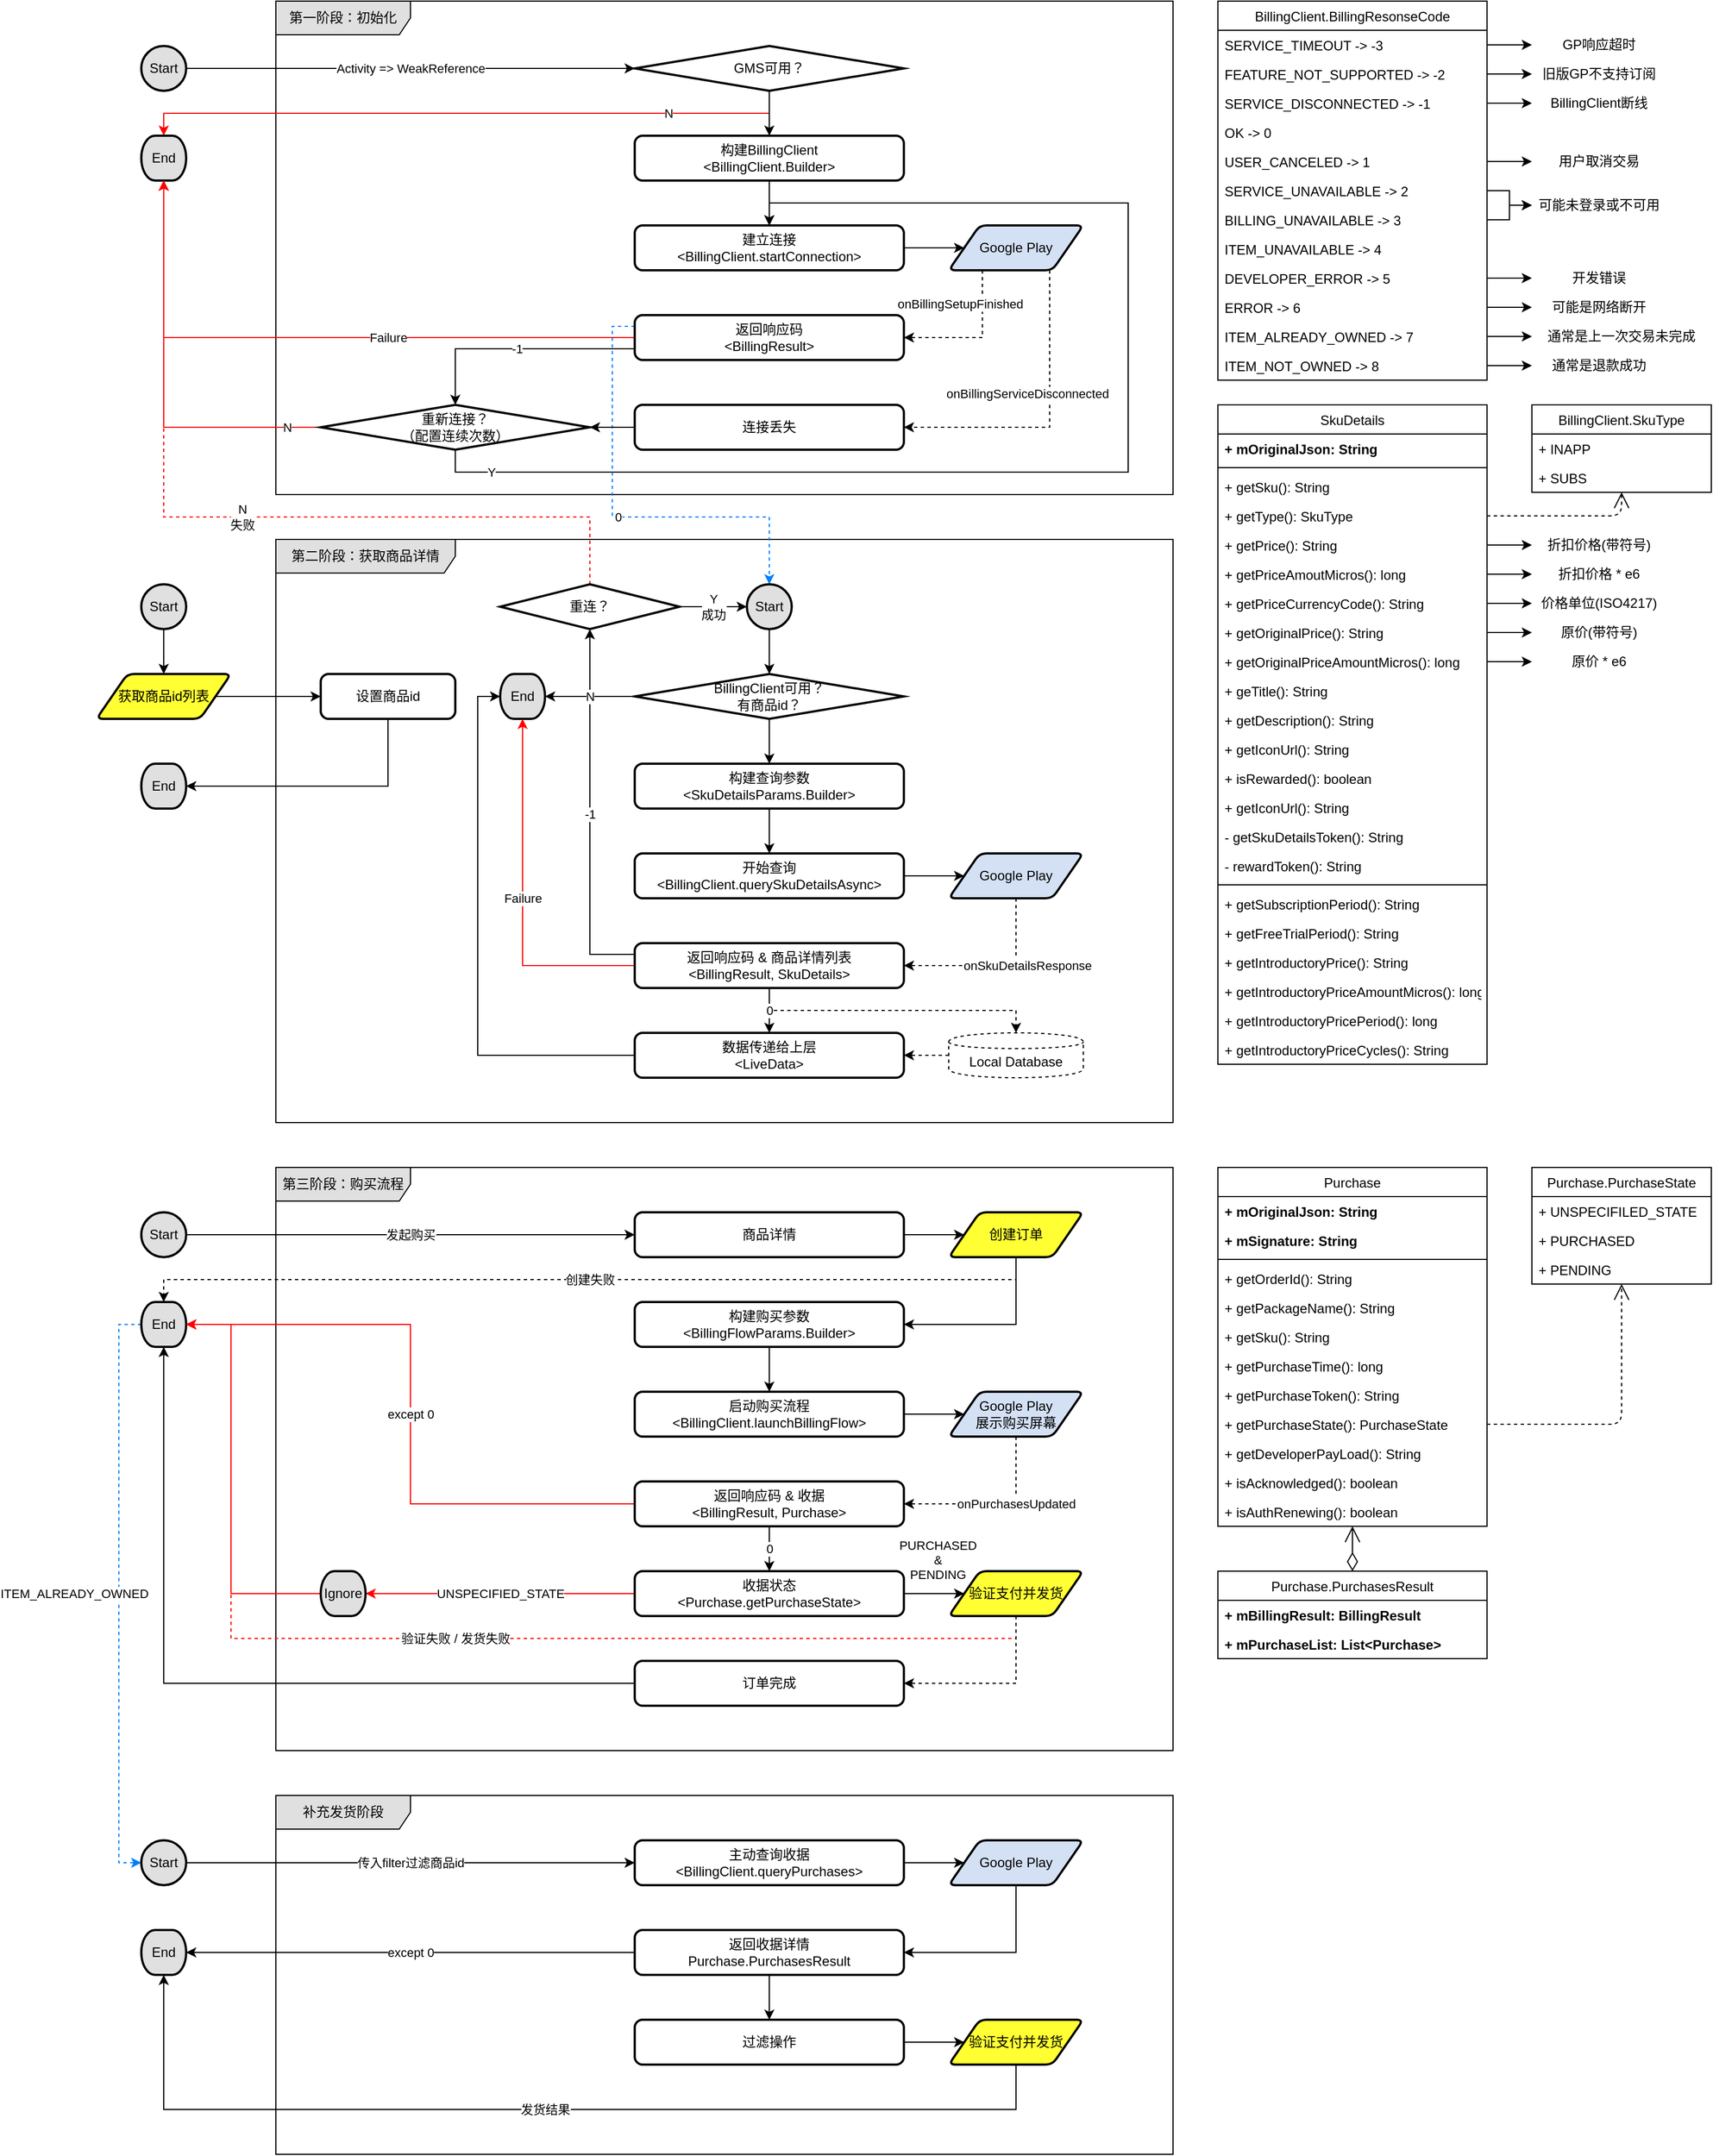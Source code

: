 <mxfile version="12.2.3" type="github" pages="1">
  <diagram id="brxKucpQ4XSAwI68gNvu" name="Page-1">
    <mxGraphModel dx="1385" dy="594" grid="1" gridSize="10" guides="1" tooltips="1" connect="1" arrows="1" fold="1" page="1" pageScale="1" pageWidth="2339" pageHeight="3300" math="0" shadow="0">
      <root>
        <mxCell id="0"/>
        <mxCell id="1" parent="0"/>
        <mxCell id="1P68BwMIQxXi_deiFwZ2-116" value="补充发货阶段" style="shape=umlFrame;whiteSpace=wrap;html=1;fillColor=#E0E0E0;width=120;height=30;" vertex="1" parent="1">
          <mxGeometry x="360" y="1760" width="800" height="320" as="geometry"/>
        </mxCell>
        <mxCell id="1P68BwMIQxXi_deiFwZ2-3" value="第二阶段：获取商品详情" style="shape=umlFrame;whiteSpace=wrap;html=1;fillColor=#E0E0E0;width=160;height=30;" vertex="1" parent="1">
          <mxGeometry x="360" y="640" width="800" height="520" as="geometry"/>
        </mxCell>
        <mxCell id="1P68BwMIQxXi_deiFwZ2-122" value="-1" style="edgeStyle=orthogonalEdgeStyle;rounded=0;orthogonalLoop=1;jettySize=auto;html=1;exitX=0;exitY=0.25;exitDx=0;exitDy=0;entryX=0.5;entryY=1;entryDx=0;entryDy=0;entryPerimeter=0;strokeColor=#000000;" edge="1" parent="1" source="JIaDca9eBKveF-68zJ5j-35" target="1P68BwMIQxXi_deiFwZ2-121">
          <mxGeometry relative="1" as="geometry"/>
        </mxCell>
        <mxCell id="JIaDca9eBKveF-68zJ5j-20" value="第一阶段：初始化" style="shape=umlFrame;whiteSpace=wrap;html=1;fillColor=#E0E0E0;width=120;height=30;" parent="1" vertex="1">
          <mxGeometry x="360" y="160" width="800" height="440" as="geometry"/>
        </mxCell>
        <mxCell id="1P68BwMIQxXi_deiFwZ2-48" value="第三阶段：购买流程" style="shape=umlFrame;whiteSpace=wrap;html=1;fillColor=#E0E0E0;width=120;height=30;" vertex="1" parent="1">
          <mxGeometry x="360" y="1200" width="800" height="520" as="geometry"/>
        </mxCell>
        <mxCell id="YImrFx-hV4mO0tuUi706-10" value="N" style="edgeStyle=orthogonalEdgeStyle;rounded=0;orthogonalLoop=1;jettySize=auto;html=1;exitX=0.5;exitY=1;exitDx=0;exitDy=0;exitPerimeter=0;entryX=0.5;entryY=0;entryDx=0;entryDy=0;entryPerimeter=0;strokeColor=#FF0000;" parent="1" source="YImrFx-hV4mO0tuUi706-5" target="YImrFx-hV4mO0tuUi706-9" edge="1">
          <mxGeometry x="-0.621" relative="1" as="geometry">
            <Array as="points">
              <mxPoint x="800" y="260"/>
              <mxPoint x="260" y="260"/>
            </Array>
            <mxPoint as="offset"/>
          </mxGeometry>
        </mxCell>
        <mxCell id="1P68BwMIQxXi_deiFwZ2-2" style="edgeStyle=orthogonalEdgeStyle;rounded=0;orthogonalLoop=1;jettySize=auto;html=1;exitX=0.5;exitY=1;exitDx=0;exitDy=0;dashed=1;" edge="1" parent="1" source="JIaDca9eBKveF-68zJ5j-35" target="1P68BwMIQxXi_deiFwZ2-1">
          <mxGeometry relative="1" as="geometry"/>
        </mxCell>
        <mxCell id="JIaDca9eBKveF-68zJ5j-18" value="Y" style="edgeStyle=orthogonalEdgeStyle;rounded=0;orthogonalLoop=1;jettySize=auto;html=1;exitX=0.5;exitY=1;exitDx=0;exitDy=0;exitPerimeter=0;entryX=0.5;entryY=0;entryDx=0;entryDy=0;strokeColor=#000000;" parent="1" source="JIaDca9eBKveF-68zJ5j-14" target="YImrFx-hV4mO0tuUi706-13" edge="1">
          <mxGeometry x="-0.913" relative="1" as="geometry">
            <Array as="points">
              <mxPoint x="520" y="580"/>
              <mxPoint x="1120" y="580"/>
              <mxPoint x="1120" y="340"/>
              <mxPoint x="800" y="340"/>
            </Array>
            <mxPoint as="offset"/>
          </mxGeometry>
        </mxCell>
        <mxCell id="YImrFx-hV4mO0tuUi706-12" style="edgeStyle=orthogonalEdgeStyle;rounded=0;orthogonalLoop=1;jettySize=auto;html=1;exitX=0.5;exitY=1;exitDx=0;exitDy=0;exitPerimeter=0;" parent="1" source="YImrFx-hV4mO0tuUi706-5" target="YImrFx-hV4mO0tuUi706-11" edge="1">
          <mxGeometry relative="1" as="geometry"/>
        </mxCell>
        <mxCell id="YImrFx-hV4mO0tuUi706-5" value="GMS可用？" style="strokeWidth=2;html=1;shape=mxgraph.flowchart.decision;whiteSpace=wrap;fillColor=none;" parent="1" vertex="1">
          <mxGeometry x="680" y="200" width="240" height="40" as="geometry"/>
        </mxCell>
        <mxCell id="YImrFx-hV4mO0tuUi706-8" value="Activity =&amp;gt; WeakReference" style="edgeStyle=orthogonalEdgeStyle;rounded=0;orthogonalLoop=1;jettySize=auto;html=1;exitX=1;exitY=0.5;exitDx=0;exitDy=0;exitPerimeter=0;" parent="1" source="YImrFx-hV4mO0tuUi706-7" edge="1">
          <mxGeometry relative="1" as="geometry">
            <mxPoint x="680" y="220" as="targetPoint"/>
            <Array as="points">
              <mxPoint x="490" y="220"/>
              <mxPoint x="490" y="220"/>
            </Array>
          </mxGeometry>
        </mxCell>
        <mxCell id="YImrFx-hV4mO0tuUi706-7" value="Start" style="strokeWidth=2;html=1;shape=mxgraph.flowchart.start_2;whiteSpace=wrap;fillColor=#E0E0E0;" parent="1" vertex="1">
          <mxGeometry x="240" y="200" width="40" height="40" as="geometry"/>
        </mxCell>
        <mxCell id="YImrFx-hV4mO0tuUi706-9" value="End" style="strokeWidth=2;html=1;shape=mxgraph.flowchart.terminator;whiteSpace=wrap;fillColor=#E0E0E0;" parent="1" vertex="1">
          <mxGeometry x="240" y="280" width="40" height="40" as="geometry"/>
        </mxCell>
        <mxCell id="YImrFx-hV4mO0tuUi706-14" style="edgeStyle=orthogonalEdgeStyle;rounded=0;orthogonalLoop=1;jettySize=auto;html=1;exitX=0.5;exitY=1;exitDx=0;exitDy=0;entryX=0.5;entryY=0;entryDx=0;entryDy=0;" parent="1" source="YImrFx-hV4mO0tuUi706-11" target="YImrFx-hV4mO0tuUi706-13" edge="1">
          <mxGeometry relative="1" as="geometry"/>
        </mxCell>
        <mxCell id="YImrFx-hV4mO0tuUi706-11" value="构建BillingClient&lt;br&gt;&amp;lt;BillingClient.Builder&amp;gt;" style="rounded=1;whiteSpace=wrap;html=1;absoluteArcSize=1;arcSize=14;strokeWidth=2;fillColor=none;" parent="1" vertex="1">
          <mxGeometry x="680" y="280" width="240" height="40" as="geometry"/>
        </mxCell>
        <mxCell id="YImrFx-hV4mO0tuUi706-20" style="edgeStyle=orthogonalEdgeStyle;rounded=0;orthogonalLoop=1;jettySize=auto;html=1;exitX=1;exitY=0.5;exitDx=0;exitDy=0;entryX=0;entryY=0.5;entryDx=0;entryDy=0;" parent="1" source="YImrFx-hV4mO0tuUi706-13" target="YImrFx-hV4mO0tuUi706-19" edge="1">
          <mxGeometry relative="1" as="geometry"/>
        </mxCell>
        <mxCell id="YImrFx-hV4mO0tuUi706-13" value="建立连接&lt;br&gt;&amp;lt;BillingClient.startConnection&amp;gt;" style="rounded=1;whiteSpace=wrap;html=1;absoluteArcSize=1;arcSize=14;strokeWidth=2;fillColor=none;" parent="1" vertex="1">
          <mxGeometry x="680" y="360" width="240" height="40" as="geometry"/>
        </mxCell>
        <mxCell id="YImrFx-hV4mO0tuUi706-23" value="onBillingSetupFinished" style="edgeStyle=orthogonalEdgeStyle;rounded=0;orthogonalLoop=1;jettySize=auto;html=1;exitX=0.25;exitY=1;exitDx=0;exitDy=0;entryX=1;entryY=0.5;entryDx=0;entryDy=0;dashed=1;" parent="1" source="YImrFx-hV4mO0tuUi706-19" target="YImrFx-hV4mO0tuUi706-21" edge="1">
          <mxGeometry x="0.231" y="-30" relative="1" as="geometry">
            <Array as="points">
              <mxPoint x="990" y="460"/>
            </Array>
            <mxPoint as="offset"/>
          </mxGeometry>
        </mxCell>
        <mxCell id="YImrFx-hV4mO0tuUi706-24" value="onBillingServiceDisconnected" style="edgeStyle=orthogonalEdgeStyle;rounded=0;orthogonalLoop=1;jettySize=auto;html=1;exitX=0.75;exitY=1;exitDx=0;exitDy=0;entryX=1;entryY=0.5;entryDx=0;entryDy=0;dashed=1;" parent="1" source="YImrFx-hV4mO0tuUi706-19" target="YImrFx-hV4mO0tuUi706-22" edge="1">
          <mxGeometry x="-0.185" y="-20" relative="1" as="geometry">
            <mxPoint as="offset"/>
          </mxGeometry>
        </mxCell>
        <mxCell id="YImrFx-hV4mO0tuUi706-19" value="Google Play" style="shape=parallelogram;html=1;strokeWidth=2;perimeter=parallelogramPerimeter;whiteSpace=wrap;rounded=1;arcSize=12;size=0.23;fillColor=#D4E1F5;" parent="1" vertex="1">
          <mxGeometry x="960" y="360" width="120" height="40" as="geometry"/>
        </mxCell>
        <mxCell id="JIaDca9eBKveF-68zJ5j-15" value="-1" style="edgeStyle=orthogonalEdgeStyle;rounded=0;orthogonalLoop=1;jettySize=auto;html=1;exitX=0;exitY=0.75;exitDx=0;exitDy=0;entryX=0.5;entryY=0;entryDx=0;entryDy=0;entryPerimeter=0;" parent="1" source="YImrFx-hV4mO0tuUi706-21" target="JIaDca9eBKveF-68zJ5j-14" edge="1">
          <mxGeometry relative="1" as="geometry"/>
        </mxCell>
        <mxCell id="JIaDca9eBKveF-68zJ5j-17" value="Failure" style="edgeStyle=orthogonalEdgeStyle;rounded=0;orthogonalLoop=1;jettySize=auto;html=1;exitX=0;exitY=0.5;exitDx=0;exitDy=0;entryX=0.5;entryY=1;entryDx=0;entryDy=0;entryPerimeter=0;strokeColor=#FF0000;" parent="1" source="YImrFx-hV4mO0tuUi706-21" target="YImrFx-hV4mO0tuUi706-9" edge="1">
          <mxGeometry x="-0.214" relative="1" as="geometry">
            <mxPoint as="offset"/>
            <Array as="points">
              <mxPoint x="260" y="460"/>
            </Array>
          </mxGeometry>
        </mxCell>
        <mxCell id="1P68BwMIQxXi_deiFwZ2-15" value="0" style="edgeStyle=orthogonalEdgeStyle;rounded=0;orthogonalLoop=1;jettySize=auto;html=1;exitX=0;exitY=0.25;exitDx=0;exitDy=0;entryX=0.5;entryY=0;entryDx=0;entryDy=0;entryPerimeter=0;strokeColor=#007FFF;dashed=1;" edge="1" parent="1" source="YImrFx-hV4mO0tuUi706-21" target="JIaDca9eBKveF-68zJ5j-22">
          <mxGeometry relative="1" as="geometry">
            <Array as="points">
              <mxPoint x="660" y="450"/>
              <mxPoint x="660" y="620"/>
              <mxPoint x="800" y="620"/>
            </Array>
          </mxGeometry>
        </mxCell>
        <mxCell id="YImrFx-hV4mO0tuUi706-21" value="返回响应码&lt;br&gt;&amp;lt;BillingResult&amp;gt;" style="rounded=1;whiteSpace=wrap;html=1;absoluteArcSize=1;arcSize=14;strokeWidth=2;fillColor=none;" parent="1" vertex="1">
          <mxGeometry x="680" y="440" width="240" height="40" as="geometry"/>
        </mxCell>
        <mxCell id="JIaDca9eBKveF-68zJ5j-16" style="edgeStyle=orthogonalEdgeStyle;rounded=0;orthogonalLoop=1;jettySize=auto;html=1;exitX=0;exitY=0.5;exitDx=0;exitDy=0;entryX=1;entryY=0.5;entryDx=0;entryDy=0;entryPerimeter=0;" parent="1" source="YImrFx-hV4mO0tuUi706-22" target="JIaDca9eBKveF-68zJ5j-14" edge="1">
          <mxGeometry relative="1" as="geometry"/>
        </mxCell>
        <mxCell id="YImrFx-hV4mO0tuUi706-22" value="连接丢失" style="rounded=1;whiteSpace=wrap;html=1;absoluteArcSize=1;arcSize=14;strokeWidth=2;fillColor=none;" parent="1" vertex="1">
          <mxGeometry x="680" y="520" width="240" height="40" as="geometry"/>
        </mxCell>
        <mxCell id="JIaDca9eBKveF-68zJ5j-1" value="BillingClient.BillingResonseCode" style="swimlane;fontStyle=0;childLayout=stackLayout;horizontal=1;startSize=26;fillColor=none;horizontalStack=0;resizeParent=1;resizeParentMax=0;resizeLast=0;collapsible=1;marginBottom=0;" parent="1" vertex="1">
          <mxGeometry x="1200" y="160" width="240" height="338" as="geometry"/>
        </mxCell>
        <mxCell id="JIaDca9eBKveF-68zJ5j-2" value="SERVICE_TIMEOUT -&gt; -3" style="text;strokeColor=none;fillColor=none;align=left;verticalAlign=top;spacingLeft=4;spacingRight=4;overflow=hidden;rotatable=0;points=[[0,0.5],[1,0.5]];portConstraint=eastwest;" parent="JIaDca9eBKveF-68zJ5j-1" vertex="1">
          <mxGeometry y="26" width="240" height="26" as="geometry"/>
        </mxCell>
        <mxCell id="JIaDca9eBKveF-68zJ5j-3" value="FEATURE_NOT_SUPPORTED -&gt; -2" style="text;strokeColor=none;fillColor=none;align=left;verticalAlign=top;spacingLeft=4;spacingRight=4;overflow=hidden;rotatable=0;points=[[0,0.5],[1,0.5]];portConstraint=eastwest;" parent="JIaDca9eBKveF-68zJ5j-1" vertex="1">
          <mxGeometry y="52" width="240" height="26" as="geometry"/>
        </mxCell>
        <mxCell id="JIaDca9eBKveF-68zJ5j-7" value="SERVICE_DISCONNECTED -&gt; -1" style="text;strokeColor=none;fillColor=none;align=left;verticalAlign=top;spacingLeft=4;spacingRight=4;overflow=hidden;rotatable=0;points=[[0,0.5],[1,0.5]];portConstraint=eastwest;" parent="JIaDca9eBKveF-68zJ5j-1" vertex="1">
          <mxGeometry y="78" width="240" height="26" as="geometry"/>
        </mxCell>
        <mxCell id="JIaDca9eBKveF-68zJ5j-5" value="OK -&gt; 0" style="text;strokeColor=none;fillColor=none;align=left;verticalAlign=top;spacingLeft=4;spacingRight=4;overflow=hidden;rotatable=0;points=[[0,0.5],[1,0.5]];portConstraint=eastwest;" parent="JIaDca9eBKveF-68zJ5j-1" vertex="1">
          <mxGeometry y="104" width="240" height="26" as="geometry"/>
        </mxCell>
        <mxCell id="JIaDca9eBKveF-68zJ5j-6" value="USER_CANCELED -&gt; 1" style="text;strokeColor=none;fillColor=none;align=left;verticalAlign=top;spacingLeft=4;spacingRight=4;overflow=hidden;rotatable=0;points=[[0,0.5],[1,0.5]];portConstraint=eastwest;" parent="JIaDca9eBKveF-68zJ5j-1" vertex="1">
          <mxGeometry y="130" width="240" height="26" as="geometry"/>
        </mxCell>
        <mxCell id="JIaDca9eBKveF-68zJ5j-8" value="SERVICE_UNAVAILABLE -&gt; 2" style="text;strokeColor=none;fillColor=none;align=left;verticalAlign=top;spacingLeft=4;spacingRight=4;overflow=hidden;rotatable=0;points=[[0,0.5],[1,0.5]];portConstraint=eastwest;" parent="JIaDca9eBKveF-68zJ5j-1" vertex="1">
          <mxGeometry y="156" width="240" height="26" as="geometry"/>
        </mxCell>
        <mxCell id="JIaDca9eBKveF-68zJ5j-10" value="BILLING_UNAVAILABLE -&gt; 3" style="text;strokeColor=none;fillColor=none;align=left;verticalAlign=top;spacingLeft=4;spacingRight=4;overflow=hidden;rotatable=0;points=[[0,0.5],[1,0.5]];portConstraint=eastwest;" parent="JIaDca9eBKveF-68zJ5j-1" vertex="1">
          <mxGeometry y="182" width="240" height="26" as="geometry"/>
        </mxCell>
        <mxCell id="JIaDca9eBKveF-68zJ5j-9" value="ITEM_UNAVAILABLE -&gt; 4" style="text;strokeColor=none;fillColor=none;align=left;verticalAlign=top;spacingLeft=4;spacingRight=4;overflow=hidden;rotatable=0;points=[[0,0.5],[1,0.5]];portConstraint=eastwest;" parent="JIaDca9eBKveF-68zJ5j-1" vertex="1">
          <mxGeometry y="208" width="240" height="26" as="geometry"/>
        </mxCell>
        <mxCell id="JIaDca9eBKveF-68zJ5j-4" value="DEVELOPER_ERROR -&gt; 5" style="text;strokeColor=none;fillColor=none;align=left;verticalAlign=top;spacingLeft=4;spacingRight=4;overflow=hidden;rotatable=0;points=[[0,0.5],[1,0.5]];portConstraint=eastwest;" parent="JIaDca9eBKveF-68zJ5j-1" vertex="1">
          <mxGeometry y="234" width="240" height="26" as="geometry"/>
        </mxCell>
        <mxCell id="JIaDca9eBKveF-68zJ5j-13" value="ERROR -&gt; 6" style="text;strokeColor=none;fillColor=none;align=left;verticalAlign=top;spacingLeft=4;spacingRight=4;overflow=hidden;rotatable=0;points=[[0,0.5],[1,0.5]];portConstraint=eastwest;" parent="JIaDca9eBKveF-68zJ5j-1" vertex="1">
          <mxGeometry y="260" width="240" height="26" as="geometry"/>
        </mxCell>
        <mxCell id="JIaDca9eBKveF-68zJ5j-12" value="ITEM_ALREADY_OWNED -&gt; 7" style="text;strokeColor=none;fillColor=none;align=left;verticalAlign=top;spacingLeft=4;spacingRight=4;overflow=hidden;rotatable=0;points=[[0,0.5],[1,0.5]];portConstraint=eastwest;" parent="JIaDca9eBKveF-68zJ5j-1" vertex="1">
          <mxGeometry y="286" width="240" height="26" as="geometry"/>
        </mxCell>
        <mxCell id="JIaDca9eBKveF-68zJ5j-11" value="ITEM_NOT_OWNED -&gt; 8" style="text;strokeColor=none;fillColor=none;align=left;verticalAlign=top;spacingLeft=4;spacingRight=4;overflow=hidden;rotatable=0;points=[[0,0.5],[1,0.5]];portConstraint=eastwest;" parent="JIaDca9eBKveF-68zJ5j-1" vertex="1">
          <mxGeometry y="312" width="240" height="26" as="geometry"/>
        </mxCell>
        <mxCell id="JIaDca9eBKveF-68zJ5j-19" value="N" style="edgeStyle=orthogonalEdgeStyle;rounded=0;orthogonalLoop=1;jettySize=auto;html=1;exitX=0;exitY=0.5;exitDx=0;exitDy=0;exitPerimeter=0;entryX=0.5;entryY=1;entryDx=0;entryDy=0;entryPerimeter=0;strokeColor=#FF0000;" parent="1" source="JIaDca9eBKveF-68zJ5j-14" target="YImrFx-hV4mO0tuUi706-9" edge="1">
          <mxGeometry x="-0.833" relative="1" as="geometry">
            <Array as="points">
              <mxPoint x="260" y="540"/>
            </Array>
            <mxPoint as="offset"/>
          </mxGeometry>
        </mxCell>
        <mxCell id="JIaDca9eBKveF-68zJ5j-14" value="重新连接？&lt;br&gt;（配置连续次数）" style="strokeWidth=2;html=1;shape=mxgraph.flowchart.decision;whiteSpace=wrap;fillColor=none;" parent="1" vertex="1">
          <mxGeometry x="400" y="520" width="240" height="40" as="geometry"/>
        </mxCell>
        <mxCell id="JIaDca9eBKveF-68zJ5j-28" style="edgeStyle=orthogonalEdgeStyle;rounded=0;orthogonalLoop=1;jettySize=auto;html=1;exitX=0.5;exitY=1;exitDx=0;exitDy=0;exitPerimeter=0;entryX=0.5;entryY=0;entryDx=0;entryDy=0;entryPerimeter=0;shadow=0;strokeColor=#000000;" parent="1" source="JIaDca9eBKveF-68zJ5j-22" target="JIaDca9eBKveF-68zJ5j-25" edge="1">
          <mxGeometry relative="1" as="geometry"/>
        </mxCell>
        <mxCell id="JIaDca9eBKveF-68zJ5j-22" value="Start" style="strokeWidth=2;html=1;shape=mxgraph.flowchart.start_2;whiteSpace=wrap;fillColor=#E0E0E0;" parent="1" vertex="1">
          <mxGeometry x="780" y="680" width="40" height="40" as="geometry"/>
        </mxCell>
        <mxCell id="1P68BwMIQxXi_deiFwZ2-8" style="edgeStyle=orthogonalEdgeStyle;rounded=0;orthogonalLoop=1;jettySize=auto;html=1;exitX=1;exitY=0.5;exitDx=0;exitDy=0;entryX=0;entryY=0.5;entryDx=0;entryDy=0;strokeColor=#000000;" edge="1" parent="1" source="JIaDca9eBKveF-68zJ5j-24" target="1P68BwMIQxXi_deiFwZ2-7">
          <mxGeometry relative="1" as="geometry">
            <Array as="points"/>
          </mxGeometry>
        </mxCell>
        <mxCell id="JIaDca9eBKveF-68zJ5j-24" value="获取商品id列表" style="shape=parallelogram;html=1;strokeWidth=2;perimeter=parallelogramPerimeter;whiteSpace=wrap;rounded=1;arcSize=12;size=0.23;fillColor=#FFFF33;shadow=0;" parent="1" vertex="1">
          <mxGeometry x="200" y="760" width="120" height="40" as="geometry"/>
        </mxCell>
        <mxCell id="JIaDca9eBKveF-68zJ5j-27" value="N" style="edgeStyle=orthogonalEdgeStyle;rounded=0;orthogonalLoop=1;jettySize=auto;html=1;exitX=0;exitY=0.5;exitDx=0;exitDy=0;exitPerimeter=0;shadow=0;strokeColor=#000000;" parent="1" source="JIaDca9eBKveF-68zJ5j-25" target="JIaDca9eBKveF-68zJ5j-26" edge="1">
          <mxGeometry relative="1" as="geometry"/>
        </mxCell>
        <mxCell id="JIaDca9eBKveF-68zJ5j-30" style="edgeStyle=orthogonalEdgeStyle;rounded=0;orthogonalLoop=1;jettySize=auto;html=1;exitX=0.5;exitY=1;exitDx=0;exitDy=0;exitPerimeter=0;shadow=0;strokeColor=#000000;" parent="1" source="JIaDca9eBKveF-68zJ5j-25" target="JIaDca9eBKveF-68zJ5j-29" edge="1">
          <mxGeometry relative="1" as="geometry"/>
        </mxCell>
        <mxCell id="JIaDca9eBKveF-68zJ5j-25" value="BillingClient可用？&lt;br&gt;有商品id？" style="strokeWidth=2;html=1;shape=mxgraph.flowchart.decision;whiteSpace=wrap;fillColor=none;" parent="1" vertex="1">
          <mxGeometry x="680" y="760" width="240" height="40" as="geometry"/>
        </mxCell>
        <mxCell id="JIaDca9eBKveF-68zJ5j-26" value="End" style="strokeWidth=2;html=1;shape=mxgraph.flowchart.terminator;whiteSpace=wrap;fillColor=#E0E0E0;" parent="1" vertex="1">
          <mxGeometry x="560" y="760" width="40" height="40" as="geometry"/>
        </mxCell>
        <mxCell id="JIaDca9eBKveF-68zJ5j-32" style="edgeStyle=orthogonalEdgeStyle;rounded=0;orthogonalLoop=1;jettySize=auto;html=1;exitX=0.5;exitY=1;exitDx=0;exitDy=0;entryX=0.5;entryY=0;entryDx=0;entryDy=0;shadow=0;strokeColor=#000000;" parent="1" source="JIaDca9eBKveF-68zJ5j-29" target="JIaDca9eBKveF-68zJ5j-31" edge="1">
          <mxGeometry relative="1" as="geometry"/>
        </mxCell>
        <mxCell id="JIaDca9eBKveF-68zJ5j-29" value="构建查询参数&lt;br&gt;&amp;lt;SkuDetailsParams.Builder&amp;gt;" style="rounded=1;whiteSpace=wrap;html=1;absoluteArcSize=1;arcSize=14;strokeWidth=2;fillColor=none;" parent="1" vertex="1">
          <mxGeometry x="680" y="840" width="240" height="40" as="geometry"/>
        </mxCell>
        <mxCell id="JIaDca9eBKveF-68zJ5j-34" style="edgeStyle=orthogonalEdgeStyle;rounded=0;orthogonalLoop=1;jettySize=auto;html=1;exitX=1;exitY=0.5;exitDx=0;exitDy=0;entryX=0;entryY=0.5;entryDx=0;entryDy=0;shadow=0;strokeColor=#000000;" parent="1" source="JIaDca9eBKveF-68zJ5j-31" target="JIaDca9eBKveF-68zJ5j-33" edge="1">
          <mxGeometry relative="1" as="geometry"/>
        </mxCell>
        <mxCell id="JIaDca9eBKveF-68zJ5j-31" value="开始查询&lt;br&gt;&amp;lt;BillingClient.querySkuDetailsAsync&amp;gt;" style="rounded=1;whiteSpace=wrap;html=1;absoluteArcSize=1;arcSize=14;strokeWidth=2;fillColor=none;" parent="1" vertex="1">
          <mxGeometry x="680" y="920" width="240" height="40" as="geometry"/>
        </mxCell>
        <mxCell id="JIaDca9eBKveF-68zJ5j-36" value="onSkuDetailsResponse" style="edgeStyle=orthogonalEdgeStyle;rounded=0;orthogonalLoop=1;jettySize=auto;html=1;exitX=0.5;exitY=1;exitDx=0;exitDy=0;entryX=1;entryY=0.5;entryDx=0;entryDy=0;shadow=0;strokeColor=#000000;dashed=1;" parent="1" source="JIaDca9eBKveF-68zJ5j-33" target="JIaDca9eBKveF-68zJ5j-35" edge="1">
          <mxGeometry x="-0.25" y="10" relative="1" as="geometry">
            <mxPoint x="10" y="-10" as="offset"/>
          </mxGeometry>
        </mxCell>
        <mxCell id="JIaDca9eBKveF-68zJ5j-33" value="Google Play" style="shape=parallelogram;html=1;strokeWidth=2;perimeter=parallelogramPerimeter;whiteSpace=wrap;rounded=1;arcSize=12;size=0.23;fillColor=#D4E1F5;" parent="1" vertex="1">
          <mxGeometry x="960" y="920" width="120" height="40" as="geometry"/>
        </mxCell>
        <mxCell id="JIaDca9eBKveF-68zJ5j-38" value="0" style="edgeStyle=orthogonalEdgeStyle;rounded=0;orthogonalLoop=1;jettySize=auto;html=1;exitX=0.5;exitY=1;exitDx=0;exitDy=0;shadow=0;strokeColor=#000000;" parent="1" source="JIaDca9eBKveF-68zJ5j-35" target="JIaDca9eBKveF-68zJ5j-37" edge="1">
          <mxGeometry relative="1" as="geometry"/>
        </mxCell>
        <mxCell id="JIaDca9eBKveF-68zJ5j-40" value="Failure" style="edgeStyle=orthogonalEdgeStyle;rounded=0;orthogonalLoop=1;jettySize=auto;html=1;exitX=0;exitY=0.5;exitDx=0;exitDy=0;entryX=0.5;entryY=1;entryDx=0;entryDy=0;entryPerimeter=0;shadow=0;strokeColor=#FF0000;" parent="1" source="JIaDca9eBKveF-68zJ5j-35" target="JIaDca9eBKveF-68zJ5j-26" edge="1">
          <mxGeometry relative="1" as="geometry">
            <mxPoint x="640" y="1020" as="targetPoint"/>
          </mxGeometry>
        </mxCell>
        <mxCell id="JIaDca9eBKveF-68zJ5j-35" value="返回响应码 &amp;amp;&amp;nbsp;商品详情列表&lt;br&gt;&amp;lt;BillingResult,&amp;nbsp;SkuDetails&amp;gt;" style="rounded=1;whiteSpace=wrap;html=1;absoluteArcSize=1;arcSize=14;strokeWidth=2;fillColor=none;" parent="1" vertex="1">
          <mxGeometry x="680" y="1000" width="240" height="40" as="geometry"/>
        </mxCell>
        <mxCell id="1P68BwMIQxXi_deiFwZ2-4" style="edgeStyle=orthogonalEdgeStyle;rounded=0;orthogonalLoop=1;jettySize=auto;html=1;exitX=0;exitY=0.5;exitDx=0;exitDy=0;entryX=0;entryY=0.5;entryDx=0;entryDy=0;entryPerimeter=0;strokeColor=#000000;" edge="1" parent="1" source="JIaDca9eBKveF-68zJ5j-37" target="JIaDca9eBKveF-68zJ5j-26">
          <mxGeometry relative="1" as="geometry"/>
        </mxCell>
        <mxCell id="JIaDca9eBKveF-68zJ5j-37" value="数据传递给上层&lt;br&gt;&amp;lt;LiveData&amp;gt;" style="rounded=1;whiteSpace=wrap;html=1;absoluteArcSize=1;arcSize=14;strokeWidth=2;fillColor=none;" parent="1" vertex="1">
          <mxGeometry x="680" y="1080" width="240" height="40" as="geometry"/>
        </mxCell>
        <mxCell id="JIaDca9eBKveF-68zJ5j-43" value="SkuDetails" style="swimlane;fontStyle=0;childLayout=stackLayout;horizontal=1;startSize=26;fillColor=none;horizontalStack=0;resizeParent=1;resizeParentMax=0;resizeLast=0;collapsible=1;marginBottom=0;" parent="1" vertex="1">
          <mxGeometry x="1200" y="520" width="240" height="588" as="geometry"/>
        </mxCell>
        <mxCell id="JIaDca9eBKveF-68zJ5j-44" value="+ mOriginalJson: String" style="text;strokeColor=none;fillColor=none;align=left;verticalAlign=top;spacingLeft=4;spacingRight=4;overflow=hidden;rotatable=0;points=[[0,0.5],[1,0.5]];portConstraint=eastwest;fontStyle=1" parent="JIaDca9eBKveF-68zJ5j-43" vertex="1">
          <mxGeometry y="26" width="240" height="26" as="geometry"/>
        </mxCell>
        <mxCell id="JIaDca9eBKveF-68zJ5j-54" value="" style="line;strokeWidth=1;fillColor=none;align=left;verticalAlign=middle;spacingTop=-1;spacingLeft=3;spacingRight=3;rotatable=0;labelPosition=right;points=[];portConstraint=eastwest;" parent="JIaDca9eBKveF-68zJ5j-43" vertex="1">
          <mxGeometry y="52" width="240" height="8" as="geometry"/>
        </mxCell>
        <mxCell id="JIaDca9eBKveF-68zJ5j-45" value="+ getSku(): String" style="text;strokeColor=none;fillColor=none;align=left;verticalAlign=top;spacingLeft=4;spacingRight=4;overflow=hidden;rotatable=0;points=[[0,0.5],[1,0.5]];portConstraint=eastwest;" parent="JIaDca9eBKveF-68zJ5j-43" vertex="1">
          <mxGeometry y="60" width="240" height="26" as="geometry"/>
        </mxCell>
        <mxCell id="JIaDca9eBKveF-68zJ5j-46" value="+ getType(): SkuType" style="text;strokeColor=none;fillColor=none;align=left;verticalAlign=top;spacingLeft=4;spacingRight=4;overflow=hidden;rotatable=0;points=[[0,0.5],[1,0.5]];portConstraint=eastwest;" parent="JIaDca9eBKveF-68zJ5j-43" vertex="1">
          <mxGeometry y="86" width="240" height="26" as="geometry"/>
        </mxCell>
        <mxCell id="JIaDca9eBKveF-68zJ5j-56" value="+ getPrice(): String" style="text;strokeColor=none;fillColor=none;align=left;verticalAlign=top;spacingLeft=4;spacingRight=4;overflow=hidden;rotatable=0;points=[[0,0.5],[1,0.5]];portConstraint=eastwest;" parent="JIaDca9eBKveF-68zJ5j-43" vertex="1">
          <mxGeometry y="112" width="240" height="26" as="geometry"/>
        </mxCell>
        <mxCell id="JIaDca9eBKveF-68zJ5j-57" value="+ getPriceAmoutMicros(): long" style="text;strokeColor=none;fillColor=none;align=left;verticalAlign=top;spacingLeft=4;spacingRight=4;overflow=hidden;rotatable=0;points=[[0,0.5],[1,0.5]];portConstraint=eastwest;" parent="JIaDca9eBKveF-68zJ5j-43" vertex="1">
          <mxGeometry y="138" width="240" height="26" as="geometry"/>
        </mxCell>
        <mxCell id="JIaDca9eBKveF-68zJ5j-58" value="+ getPriceCurrencyCode(): String" style="text;strokeColor=none;fillColor=none;align=left;verticalAlign=top;spacingLeft=4;spacingRight=4;overflow=hidden;rotatable=0;points=[[0,0.5],[1,0.5]];portConstraint=eastwest;" parent="JIaDca9eBKveF-68zJ5j-43" vertex="1">
          <mxGeometry y="164" width="240" height="26" as="geometry"/>
        </mxCell>
        <mxCell id="JIaDca9eBKveF-68zJ5j-59" value="+ getOriginalPrice(): String" style="text;strokeColor=none;fillColor=none;align=left;verticalAlign=top;spacingLeft=4;spacingRight=4;overflow=hidden;rotatable=0;points=[[0,0.5],[1,0.5]];portConstraint=eastwest;" parent="JIaDca9eBKveF-68zJ5j-43" vertex="1">
          <mxGeometry y="190" width="240" height="26" as="geometry"/>
        </mxCell>
        <mxCell id="JIaDca9eBKveF-68zJ5j-60" value="+ getOriginalPriceAmountMicros(): long" style="text;strokeColor=none;fillColor=none;align=left;verticalAlign=top;spacingLeft=4;spacingRight=4;overflow=hidden;rotatable=0;points=[[0,0.5],[1,0.5]];portConstraint=eastwest;" parent="JIaDca9eBKveF-68zJ5j-43" vertex="1">
          <mxGeometry y="216" width="240" height="26" as="geometry"/>
        </mxCell>
        <mxCell id="JIaDca9eBKveF-68zJ5j-62" value="+ geTitle(): String" style="text;strokeColor=none;fillColor=none;align=left;verticalAlign=top;spacingLeft=4;spacingRight=4;overflow=hidden;rotatable=0;points=[[0,0.5],[1,0.5]];portConstraint=eastwest;" parent="JIaDca9eBKveF-68zJ5j-43" vertex="1">
          <mxGeometry y="242" width="240" height="26" as="geometry"/>
        </mxCell>
        <mxCell id="JIaDca9eBKveF-68zJ5j-61" value="+ getDescription(): String" style="text;strokeColor=none;fillColor=none;align=left;verticalAlign=top;spacingLeft=4;spacingRight=4;overflow=hidden;rotatable=0;points=[[0,0.5],[1,0.5]];portConstraint=eastwest;" parent="JIaDca9eBKveF-68zJ5j-43" vertex="1">
          <mxGeometry y="268" width="240" height="26" as="geometry"/>
        </mxCell>
        <mxCell id="JIaDca9eBKveF-68zJ5j-70" value="+ getIconUrl(): String" style="text;strokeColor=none;fillColor=none;align=left;verticalAlign=top;spacingLeft=4;spacingRight=4;overflow=hidden;rotatable=0;points=[[0,0.5],[1,0.5]];portConstraint=eastwest;" parent="JIaDca9eBKveF-68zJ5j-43" vertex="1">
          <mxGeometry y="294" width="240" height="26" as="geometry"/>
        </mxCell>
        <mxCell id="JIaDca9eBKveF-68zJ5j-71" value="+ isRewarded(): boolean" style="text;strokeColor=none;fillColor=none;align=left;verticalAlign=top;spacingLeft=4;spacingRight=4;overflow=hidden;rotatable=0;points=[[0,0.5],[1,0.5]];portConstraint=eastwest;" parent="JIaDca9eBKveF-68zJ5j-43" vertex="1">
          <mxGeometry y="320" width="240" height="26" as="geometry"/>
        </mxCell>
        <mxCell id="JIaDca9eBKveF-68zJ5j-73" value="+ getIconUrl(): String" style="text;strokeColor=none;fillColor=none;align=left;verticalAlign=top;spacingLeft=4;spacingRight=4;overflow=hidden;rotatable=0;points=[[0,0.5],[1,0.5]];portConstraint=eastwest;" parent="JIaDca9eBKveF-68zJ5j-43" vertex="1">
          <mxGeometry y="346" width="240" height="26" as="geometry"/>
        </mxCell>
        <mxCell id="JIaDca9eBKveF-68zJ5j-72" value="- getSkuDetailsToken(): String" style="text;strokeColor=none;fillColor=none;align=left;verticalAlign=top;spacingLeft=4;spacingRight=4;overflow=hidden;rotatable=0;points=[[0,0.5],[1,0.5]];portConstraint=eastwest;" parent="JIaDca9eBKveF-68zJ5j-43" vertex="1">
          <mxGeometry y="372" width="240" height="26" as="geometry"/>
        </mxCell>
        <mxCell id="JIaDca9eBKveF-68zJ5j-74" value="- rewardToken(): String" style="text;strokeColor=none;fillColor=none;align=left;verticalAlign=top;spacingLeft=4;spacingRight=4;overflow=hidden;rotatable=0;points=[[0,0.5],[1,0.5]];portConstraint=eastwest;" parent="JIaDca9eBKveF-68zJ5j-43" vertex="1">
          <mxGeometry y="398" width="240" height="26" as="geometry"/>
        </mxCell>
        <mxCell id="JIaDca9eBKveF-68zJ5j-64" value="" style="line;strokeWidth=1;fillColor=none;align=left;verticalAlign=middle;spacingTop=-1;spacingLeft=3;spacingRight=3;rotatable=0;labelPosition=right;points=[];portConstraint=eastwest;" parent="JIaDca9eBKveF-68zJ5j-43" vertex="1">
          <mxGeometry y="424" width="240" height="8" as="geometry"/>
        </mxCell>
        <mxCell id="JIaDca9eBKveF-68zJ5j-63" value="+ getSubscriptionPeriod(): String" style="text;strokeColor=none;fillColor=none;align=left;verticalAlign=top;spacingLeft=4;spacingRight=4;overflow=hidden;rotatable=0;points=[[0,0.5],[1,0.5]];portConstraint=eastwest;" parent="JIaDca9eBKveF-68zJ5j-43" vertex="1">
          <mxGeometry y="432" width="240" height="26" as="geometry"/>
        </mxCell>
        <mxCell id="JIaDca9eBKveF-68zJ5j-65" value="+ getFreeTrialPeriod(): String" style="text;strokeColor=none;fillColor=none;align=left;verticalAlign=top;spacingLeft=4;spacingRight=4;overflow=hidden;rotatable=0;points=[[0,0.5],[1,0.5]];portConstraint=eastwest;" parent="JIaDca9eBKveF-68zJ5j-43" vertex="1">
          <mxGeometry y="458" width="240" height="26" as="geometry"/>
        </mxCell>
        <mxCell id="JIaDca9eBKveF-68zJ5j-66" value="+ getIntroductoryPrice(): String" style="text;strokeColor=none;fillColor=none;align=left;verticalAlign=top;spacingLeft=4;spacingRight=4;overflow=hidden;rotatable=0;points=[[0,0.5],[1,0.5]];portConstraint=eastwest;" parent="JIaDca9eBKveF-68zJ5j-43" vertex="1">
          <mxGeometry y="484" width="240" height="26" as="geometry"/>
        </mxCell>
        <mxCell id="JIaDca9eBKveF-68zJ5j-67" value="+ getIntroductoryPriceAmountMicros(): long" style="text;strokeColor=none;fillColor=none;align=left;verticalAlign=top;spacingLeft=4;spacingRight=4;overflow=hidden;rotatable=0;points=[[0,0.5],[1,0.5]];portConstraint=eastwest;" parent="JIaDca9eBKveF-68zJ5j-43" vertex="1">
          <mxGeometry y="510" width="240" height="26" as="geometry"/>
        </mxCell>
        <mxCell id="JIaDca9eBKveF-68zJ5j-68" value="+ getIntroductoryPricePeriod(): long" style="text;strokeColor=none;fillColor=none;align=left;verticalAlign=top;spacingLeft=4;spacingRight=4;overflow=hidden;rotatable=0;points=[[0,0.5],[1,0.5]];portConstraint=eastwest;" parent="JIaDca9eBKveF-68zJ5j-43" vertex="1">
          <mxGeometry y="536" width="240" height="26" as="geometry"/>
        </mxCell>
        <mxCell id="JIaDca9eBKveF-68zJ5j-69" value="+ getIntroductoryPriceCycles(): String" style="text;strokeColor=none;fillColor=none;align=left;verticalAlign=top;spacingLeft=4;spacingRight=4;overflow=hidden;rotatable=0;points=[[0,0.5],[1,0.5]];portConstraint=eastwest;" parent="JIaDca9eBKveF-68zJ5j-43" vertex="1">
          <mxGeometry y="562" width="240" height="26" as="geometry"/>
        </mxCell>
        <mxCell id="1P68BwMIQxXi_deiFwZ2-5" style="edgeStyle=orthogonalEdgeStyle;rounded=0;orthogonalLoop=1;jettySize=auto;html=1;exitX=0;exitY=0.5;exitDx=0;exitDy=0;entryX=1;entryY=0.5;entryDx=0;entryDy=0;strokeColor=#000000;dashed=1;" edge="1" parent="1" source="1P68BwMIQxXi_deiFwZ2-1" target="JIaDca9eBKveF-68zJ5j-37">
          <mxGeometry relative="1" as="geometry"/>
        </mxCell>
        <mxCell id="1P68BwMIQxXi_deiFwZ2-1" value="Local Database" style="shape=cylinder;whiteSpace=wrap;html=1;boundedLbl=1;backgroundOutline=1;dashed=1;" vertex="1" parent="1">
          <mxGeometry x="960" y="1080" width="120" height="40" as="geometry"/>
        </mxCell>
        <mxCell id="1P68BwMIQxXi_deiFwZ2-12" style="edgeStyle=orthogonalEdgeStyle;rounded=0;orthogonalLoop=1;jettySize=auto;html=1;exitX=0.5;exitY=1;exitDx=0;exitDy=0;entryX=1;entryY=0.5;entryDx=0;entryDy=0;entryPerimeter=0;strokeColor=#000000;" edge="1" parent="1" source="1P68BwMIQxXi_deiFwZ2-7" target="1P68BwMIQxXi_deiFwZ2-11">
          <mxGeometry relative="1" as="geometry"/>
        </mxCell>
        <mxCell id="1P68BwMIQxXi_deiFwZ2-7" value="设置商品id" style="rounded=1;whiteSpace=wrap;html=1;absoluteArcSize=1;arcSize=14;strokeWidth=2;fillColor=none;" vertex="1" parent="1">
          <mxGeometry x="400" y="760" width="120" height="40" as="geometry"/>
        </mxCell>
        <mxCell id="1P68BwMIQxXi_deiFwZ2-10" style="edgeStyle=orthogonalEdgeStyle;rounded=0;orthogonalLoop=1;jettySize=auto;html=1;exitX=0.5;exitY=1;exitDx=0;exitDy=0;exitPerimeter=0;entryX=0.5;entryY=0;entryDx=0;entryDy=0;strokeColor=#000000;" edge="1" parent="1" source="1P68BwMIQxXi_deiFwZ2-9" target="JIaDca9eBKveF-68zJ5j-24">
          <mxGeometry relative="1" as="geometry"/>
        </mxCell>
        <mxCell id="1P68BwMIQxXi_deiFwZ2-9" value="Start" style="strokeWidth=2;html=1;shape=mxgraph.flowchart.start_2;whiteSpace=wrap;fillColor=#E0E0E0;" vertex="1" parent="1">
          <mxGeometry x="240" y="680" width="40" height="40" as="geometry"/>
        </mxCell>
        <mxCell id="1P68BwMIQxXi_deiFwZ2-11" value="End" style="strokeWidth=2;html=1;shape=mxgraph.flowchart.terminator;whiteSpace=wrap;fillColor=#E0E0E0;" vertex="1" parent="1">
          <mxGeometry x="240" y="840" width="40" height="40" as="geometry"/>
        </mxCell>
        <mxCell id="1P68BwMIQxXi_deiFwZ2-16" value="发起购买" style="edgeStyle=orthogonalEdgeStyle;rounded=0;orthogonalLoop=1;jettySize=auto;html=1;exitX=1;exitY=0.5;exitDx=0;exitDy=0;exitPerimeter=0;entryX=0;entryY=0.5;entryDx=0;entryDy=0;strokeColor=#000000;" edge="1" parent="1" source="1P68BwMIQxXi_deiFwZ2-13" target="1P68BwMIQxXi_deiFwZ2-26">
          <mxGeometry relative="1" as="geometry"/>
        </mxCell>
        <mxCell id="1P68BwMIQxXi_deiFwZ2-13" value="Start" style="strokeWidth=2;html=1;shape=mxgraph.flowchart.start_2;whiteSpace=wrap;fillColor=#E0E0E0;" vertex="1" parent="1">
          <mxGeometry x="240" y="1240" width="40" height="40" as="geometry"/>
        </mxCell>
        <mxCell id="1P68BwMIQxXi_deiFwZ2-18" style="edgeStyle=orthogonalEdgeStyle;rounded=0;orthogonalLoop=1;jettySize=auto;html=1;exitX=0.5;exitY=1;exitDx=0;exitDy=0;entryX=0.5;entryY=0;entryDx=0;entryDy=0;strokeColor=#000000;" edge="1" parent="1" source="1P68BwMIQxXi_deiFwZ2-14" target="1P68BwMIQxXi_deiFwZ2-17">
          <mxGeometry relative="1" as="geometry"/>
        </mxCell>
        <mxCell id="1P68BwMIQxXi_deiFwZ2-14" value="构建购买参数&lt;br&gt;&amp;lt;BillingFlowParams.Builder&amp;gt;" style="rounded=1;whiteSpace=wrap;html=1;absoluteArcSize=1;arcSize=14;strokeWidth=2;fillColor=none;" vertex="1" parent="1">
          <mxGeometry x="680" y="1320" width="240" height="40" as="geometry"/>
        </mxCell>
        <mxCell id="1P68BwMIQxXi_deiFwZ2-20" style="edgeStyle=orthogonalEdgeStyle;rounded=0;orthogonalLoop=1;jettySize=auto;html=1;exitX=1;exitY=0.5;exitDx=0;exitDy=0;entryX=0;entryY=0.5;entryDx=0;entryDy=0;strokeColor=#000000;" edge="1" parent="1" source="1P68BwMIQxXi_deiFwZ2-17" target="1P68BwMIQxXi_deiFwZ2-19">
          <mxGeometry relative="1" as="geometry"/>
        </mxCell>
        <mxCell id="1P68BwMIQxXi_deiFwZ2-17" value="启动购买流程&lt;br&gt;&amp;lt;BillingClient.launchBillingFlow&amp;gt;" style="rounded=1;whiteSpace=wrap;html=1;absoluteArcSize=1;arcSize=14;strokeWidth=2;fillColor=none;" vertex="1" parent="1">
          <mxGeometry x="680" y="1400" width="240" height="40" as="geometry"/>
        </mxCell>
        <mxCell id="1P68BwMIQxXi_deiFwZ2-22" value="&lt;span style=&quot;font-size: 11px&quot;&gt;onPurchasesUpdated&lt;/span&gt;" style="dashed=1;edgeStyle=orthogonalEdgeStyle;rounded=0;orthogonalLoop=1;jettySize=auto;html=1;exitX=0.5;exitY=1;exitDx=0;exitDy=0;entryX=1;entryY=0.5;entryDx=0;entryDy=0;strokeColor=#000000;" edge="1" parent="1" source="1P68BwMIQxXi_deiFwZ2-19" target="1P68BwMIQxXi_deiFwZ2-21">
          <mxGeometry x="-0.25" relative="1" as="geometry">
            <mxPoint as="offset"/>
          </mxGeometry>
        </mxCell>
        <mxCell id="1P68BwMIQxXi_deiFwZ2-19" value="Google Play&lt;br&gt;展示购买屏幕" style="shape=parallelogram;html=1;strokeWidth=2;perimeter=parallelogramPerimeter;whiteSpace=wrap;rounded=1;arcSize=12;size=0.23;fillColor=#D4E1F5;" vertex="1" parent="1">
          <mxGeometry x="960" y="1400" width="120" height="40" as="geometry"/>
        </mxCell>
        <mxCell id="1P68BwMIQxXi_deiFwZ2-35" value="0" style="edgeStyle=orthogonalEdgeStyle;rounded=0;orthogonalLoop=1;jettySize=auto;html=1;exitX=0.5;exitY=1;exitDx=0;exitDy=0;entryX=0.5;entryY=0;entryDx=0;entryDy=0;strokeColor=#000000;" edge="1" parent="1" source="1P68BwMIQxXi_deiFwZ2-21" target="1P68BwMIQxXi_deiFwZ2-34">
          <mxGeometry relative="1" as="geometry"/>
        </mxCell>
        <mxCell id="1P68BwMIQxXi_deiFwZ2-36" value="except 0" style="edgeStyle=orthogonalEdgeStyle;rounded=0;orthogonalLoop=1;jettySize=auto;html=1;exitX=0;exitY=0.5;exitDx=0;exitDy=0;entryX=1;entryY=0.5;entryDx=0;entryDy=0;entryPerimeter=0;strokeColor=#FF0000;" edge="1" parent="1" source="1P68BwMIQxXi_deiFwZ2-21" target="1P68BwMIQxXi_deiFwZ2-23">
          <mxGeometry relative="1" as="geometry"/>
        </mxCell>
        <mxCell id="1P68BwMIQxXi_deiFwZ2-21" value="返回响应码 &amp;amp;&amp;nbsp;收据&lt;br&gt;&amp;lt;BillingResult, Purchase&amp;gt;" style="rounded=1;whiteSpace=wrap;html=1;absoluteArcSize=1;arcSize=14;strokeWidth=2;fillColor=none;" vertex="1" parent="1">
          <mxGeometry x="680" y="1480" width="240" height="40" as="geometry"/>
        </mxCell>
        <mxCell id="1P68BwMIQxXi_deiFwZ2-92" value="ITEM_ALREADY_OWNED" style="dashed=1;edgeStyle=orthogonalEdgeStyle;rounded=0;orthogonalLoop=1;jettySize=auto;html=1;exitX=0;exitY=0.5;exitDx=0;exitDy=0;exitPerimeter=0;entryX=0;entryY=0.5;entryDx=0;entryDy=0;entryPerimeter=0;strokeColor=#007FFF;" edge="1" parent="1" source="1P68BwMIQxXi_deiFwZ2-23" target="1P68BwMIQxXi_deiFwZ2-84">
          <mxGeometry y="-40" relative="1" as="geometry">
            <mxPoint as="offset"/>
          </mxGeometry>
        </mxCell>
        <mxCell id="1P68BwMIQxXi_deiFwZ2-23" value="End" style="strokeWidth=2;html=1;shape=mxgraph.flowchart.terminator;whiteSpace=wrap;fillColor=#E0E0E0;" vertex="1" parent="1">
          <mxGeometry x="240" y="1320" width="40" height="40" as="geometry"/>
        </mxCell>
        <mxCell id="1P68BwMIQxXi_deiFwZ2-28" value="创建失败" style="dashed=1;edgeStyle=orthogonalEdgeStyle;rounded=0;orthogonalLoop=1;jettySize=auto;html=1;exitX=0.5;exitY=1;exitDx=0;exitDy=0;entryX=0.5;entryY=0;entryDx=0;entryDy=0;entryPerimeter=0;strokeColor=#000000;" edge="1" parent="1" source="1P68BwMIQxXi_deiFwZ2-25" target="1P68BwMIQxXi_deiFwZ2-23">
          <mxGeometry relative="1" as="geometry"/>
        </mxCell>
        <mxCell id="1P68BwMIQxXi_deiFwZ2-30" style="edgeStyle=orthogonalEdgeStyle;rounded=0;orthogonalLoop=1;jettySize=auto;html=1;exitX=0.5;exitY=1;exitDx=0;exitDy=0;entryX=1;entryY=0.5;entryDx=0;entryDy=0;strokeColor=#000000;" edge="1" parent="1" source="1P68BwMIQxXi_deiFwZ2-25" target="1P68BwMIQxXi_deiFwZ2-14">
          <mxGeometry relative="1" as="geometry"/>
        </mxCell>
        <mxCell id="1P68BwMIQxXi_deiFwZ2-25" value="创建订单" style="shape=parallelogram;html=1;strokeWidth=2;perimeter=parallelogramPerimeter;whiteSpace=wrap;rounded=1;arcSize=12;size=0.23;fillColor=#FFFF33;shadow=0;" vertex="1" parent="1">
          <mxGeometry x="960" y="1240" width="120" height="40" as="geometry"/>
        </mxCell>
        <mxCell id="1P68BwMIQxXi_deiFwZ2-27" style="edgeStyle=orthogonalEdgeStyle;rounded=0;orthogonalLoop=1;jettySize=auto;html=1;exitX=1;exitY=0.5;exitDx=0;exitDy=0;entryX=0;entryY=0.5;entryDx=0;entryDy=0;strokeColor=#000000;" edge="1" parent="1" source="1P68BwMIQxXi_deiFwZ2-26" target="1P68BwMIQxXi_deiFwZ2-25">
          <mxGeometry relative="1" as="geometry"/>
        </mxCell>
        <mxCell id="1P68BwMIQxXi_deiFwZ2-26" value="商品详情" style="rounded=1;whiteSpace=wrap;html=1;absoluteArcSize=1;arcSize=14;strokeWidth=2;fillColor=none;" vertex="1" parent="1">
          <mxGeometry x="680" y="1240" width="240" height="40" as="geometry"/>
        </mxCell>
        <mxCell id="1P68BwMIQxXi_deiFwZ2-38" value="UNSPECIFIED_STATE" style="edgeStyle=orthogonalEdgeStyle;rounded=0;orthogonalLoop=1;jettySize=auto;html=1;exitX=0;exitY=0.5;exitDx=0;exitDy=0;entryX=1;entryY=0.5;entryDx=0;entryDy=0;entryPerimeter=0;strokeColor=#FF0000;" edge="1" parent="1" source="1P68BwMIQxXi_deiFwZ2-34" target="1P68BwMIQxXi_deiFwZ2-37">
          <mxGeometry relative="1" as="geometry"/>
        </mxCell>
        <mxCell id="1P68BwMIQxXi_deiFwZ2-41" value="PURCHASED&lt;br&gt;&amp;amp;&lt;br&gt;PENDING" style="edgeStyle=orthogonalEdgeStyle;rounded=0;orthogonalLoop=1;jettySize=auto;html=1;exitX=1;exitY=0.5;exitDx=0;exitDy=0;entryX=0;entryY=0.5;entryDx=0;entryDy=0;strokeColor=#000000;" edge="1" parent="1" source="1P68BwMIQxXi_deiFwZ2-34" target="1P68BwMIQxXi_deiFwZ2-40">
          <mxGeometry x="0.111" y="30" relative="1" as="geometry">
            <mxPoint as="offset"/>
          </mxGeometry>
        </mxCell>
        <mxCell id="1P68BwMIQxXi_deiFwZ2-34" value="收据状态&lt;br&gt;&amp;lt;Purchase.getPurchaseState&amp;gt;" style="rounded=1;whiteSpace=wrap;html=1;absoluteArcSize=1;arcSize=14;strokeWidth=2;fillColor=none;" vertex="1" parent="1">
          <mxGeometry x="680" y="1560" width="240" height="40" as="geometry"/>
        </mxCell>
        <mxCell id="1P68BwMIQxXi_deiFwZ2-43" style="edgeStyle=orthogonalEdgeStyle;rounded=0;orthogonalLoop=1;jettySize=auto;html=1;exitX=0;exitY=0.5;exitDx=0;exitDy=0;exitPerimeter=0;entryX=1;entryY=0.5;entryDx=0;entryDy=0;entryPerimeter=0;strokeColor=#FF0000;" edge="1" parent="1" source="1P68BwMIQxXi_deiFwZ2-37" target="1P68BwMIQxXi_deiFwZ2-23">
          <mxGeometry relative="1" as="geometry">
            <Array as="points">
              <mxPoint x="320" y="1580"/>
              <mxPoint x="320" y="1340"/>
            </Array>
          </mxGeometry>
        </mxCell>
        <mxCell id="1P68BwMIQxXi_deiFwZ2-37" value="Ignore" style="strokeWidth=2;html=1;shape=mxgraph.flowchart.terminator;whiteSpace=wrap;fillColor=#E0E0E0;" vertex="1" parent="1">
          <mxGeometry x="400" y="1560" width="40" height="40" as="geometry"/>
        </mxCell>
        <mxCell id="1P68BwMIQxXi_deiFwZ2-42" value="验证失败 /&amp;nbsp;发货失败" style="dashed=1;edgeStyle=orthogonalEdgeStyle;rounded=0;orthogonalLoop=1;jettySize=auto;html=1;exitX=0.5;exitY=1;exitDx=0;exitDy=0;entryX=1;entryY=0.5;entryDx=0;entryDy=0;entryPerimeter=0;strokeColor=#FF0000;" edge="1" parent="1" source="1P68BwMIQxXi_deiFwZ2-40" target="1P68BwMIQxXi_deiFwZ2-23">
          <mxGeometry relative="1" as="geometry">
            <Array as="points">
              <mxPoint x="1020" y="1620"/>
              <mxPoint x="320" y="1620"/>
              <mxPoint x="320" y="1340"/>
            </Array>
          </mxGeometry>
        </mxCell>
        <mxCell id="1P68BwMIQxXi_deiFwZ2-45" style="dashed=1;edgeStyle=orthogonalEdgeStyle;rounded=0;orthogonalLoop=1;jettySize=auto;html=1;exitX=0.5;exitY=1;exitDx=0;exitDy=0;entryX=1;entryY=0.5;entryDx=0;entryDy=0;strokeColor=#000000;" edge="1" parent="1" source="1P68BwMIQxXi_deiFwZ2-40" target="1P68BwMIQxXi_deiFwZ2-44">
          <mxGeometry relative="1" as="geometry">
            <Array as="points">
              <mxPoint x="1020" y="1660"/>
            </Array>
          </mxGeometry>
        </mxCell>
        <mxCell id="1P68BwMIQxXi_deiFwZ2-40" value="验证支付并发货" style="shape=parallelogram;html=1;strokeWidth=2;perimeter=parallelogramPerimeter;whiteSpace=wrap;rounded=1;arcSize=12;size=0.23;fillColor=#FFFF33;shadow=0;" vertex="1" parent="1">
          <mxGeometry x="960" y="1560" width="120" height="40" as="geometry"/>
        </mxCell>
        <mxCell id="1P68BwMIQxXi_deiFwZ2-47" style="edgeStyle=orthogonalEdgeStyle;rounded=0;orthogonalLoop=1;jettySize=auto;html=1;exitX=0;exitY=0.5;exitDx=0;exitDy=0;strokeColor=#000000;entryX=0.5;entryY=1;entryDx=0;entryDy=0;entryPerimeter=0;" edge="1" parent="1" source="1P68BwMIQxXi_deiFwZ2-44" target="1P68BwMIQxXi_deiFwZ2-23">
          <mxGeometry relative="1" as="geometry">
            <mxPoint x="220" y="1370" as="targetPoint"/>
          </mxGeometry>
        </mxCell>
        <mxCell id="1P68BwMIQxXi_deiFwZ2-44" value="订单完成" style="rounded=1;whiteSpace=wrap;html=1;absoluteArcSize=1;arcSize=14;strokeWidth=2;fillColor=none;" vertex="1" parent="1">
          <mxGeometry x="680" y="1640" width="240" height="40" as="geometry"/>
        </mxCell>
        <mxCell id="1P68BwMIQxXi_deiFwZ2-53" value="Purchase" style="swimlane;fontStyle=0;childLayout=stackLayout;horizontal=1;startSize=26;fillColor=none;horizontalStack=0;resizeParent=1;resizeParentMax=0;resizeLast=0;collapsible=1;marginBottom=0;" vertex="1" parent="1">
          <mxGeometry x="1200" y="1200" width="240" height="320" as="geometry"/>
        </mxCell>
        <mxCell id="1P68BwMIQxXi_deiFwZ2-66" value="+ mOriginalJson: String" style="text;strokeColor=none;fillColor=none;align=left;verticalAlign=top;spacingLeft=4;spacingRight=4;overflow=hidden;rotatable=0;points=[[0,0.5],[1,0.5]];portConstraint=eastwest;fontStyle=1" vertex="1" parent="1P68BwMIQxXi_deiFwZ2-53">
          <mxGeometry y="26" width="240" height="26" as="geometry"/>
        </mxCell>
        <mxCell id="1P68BwMIQxXi_deiFwZ2-68" value="+ mSignature: String" style="text;strokeColor=none;fillColor=none;align=left;verticalAlign=top;spacingLeft=4;spacingRight=4;overflow=hidden;rotatable=0;points=[[0,0.5],[1,0.5]];portConstraint=eastwest;fontStyle=1" vertex="1" parent="1P68BwMIQxXi_deiFwZ2-53">
          <mxGeometry y="52" width="240" height="26" as="geometry"/>
        </mxCell>
        <mxCell id="1P68BwMIQxXi_deiFwZ2-67" value="" style="line;strokeWidth=1;fillColor=none;align=left;verticalAlign=middle;spacingTop=-1;spacingLeft=3;spacingRight=3;rotatable=0;labelPosition=right;points=[];portConstraint=eastwest;" vertex="1" parent="1P68BwMIQxXi_deiFwZ2-53">
          <mxGeometry y="78" width="240" height="8" as="geometry"/>
        </mxCell>
        <mxCell id="1P68BwMIQxXi_deiFwZ2-54" value="+ getOrderId(): String" style="text;strokeColor=none;fillColor=none;align=left;verticalAlign=top;spacingLeft=4;spacingRight=4;overflow=hidden;rotatable=0;points=[[0,0.5],[1,0.5]];portConstraint=eastwest;" vertex="1" parent="1P68BwMIQxXi_deiFwZ2-53">
          <mxGeometry y="86" width="240" height="26" as="geometry"/>
        </mxCell>
        <mxCell id="1P68BwMIQxXi_deiFwZ2-55" value="+ getPackageName(): String" style="text;strokeColor=none;fillColor=none;align=left;verticalAlign=top;spacingLeft=4;spacingRight=4;overflow=hidden;rotatable=0;points=[[0,0.5],[1,0.5]];portConstraint=eastwest;" vertex="1" parent="1P68BwMIQxXi_deiFwZ2-53">
          <mxGeometry y="112" width="240" height="26" as="geometry"/>
        </mxCell>
        <mxCell id="1P68BwMIQxXi_deiFwZ2-56" value="+ getSku(): String" style="text;strokeColor=none;fillColor=none;align=left;verticalAlign=top;spacingLeft=4;spacingRight=4;overflow=hidden;rotatable=0;points=[[0,0.5],[1,0.5]];portConstraint=eastwest;" vertex="1" parent="1P68BwMIQxXi_deiFwZ2-53">
          <mxGeometry y="138" width="240" height="26" as="geometry"/>
        </mxCell>
        <mxCell id="1P68BwMIQxXi_deiFwZ2-57" value="+ getPurchaseTime(): long" style="text;strokeColor=none;fillColor=none;align=left;verticalAlign=top;spacingLeft=4;spacingRight=4;overflow=hidden;rotatable=0;points=[[0,0.5],[1,0.5]];portConstraint=eastwest;" vertex="1" parent="1P68BwMIQxXi_deiFwZ2-53">
          <mxGeometry y="164" width="240" height="26" as="geometry"/>
        </mxCell>
        <mxCell id="1P68BwMIQxXi_deiFwZ2-58" value="+ getPurchaseToken(): String" style="text;strokeColor=none;fillColor=none;align=left;verticalAlign=top;spacingLeft=4;spacingRight=4;overflow=hidden;rotatable=0;points=[[0,0.5],[1,0.5]];portConstraint=eastwest;" vertex="1" parent="1P68BwMIQxXi_deiFwZ2-53">
          <mxGeometry y="190" width="240" height="26" as="geometry"/>
        </mxCell>
        <mxCell id="1P68BwMIQxXi_deiFwZ2-59" value="+ getPurchaseState(): PurchaseState" style="text;strokeColor=none;fillColor=none;align=left;verticalAlign=top;spacingLeft=4;spacingRight=4;overflow=hidden;rotatable=0;points=[[0,0.5],[1,0.5]];portConstraint=eastwest;" vertex="1" parent="1P68BwMIQxXi_deiFwZ2-53">
          <mxGeometry y="216" width="240" height="26" as="geometry"/>
        </mxCell>
        <mxCell id="1P68BwMIQxXi_deiFwZ2-60" value="+ getDeveloperPayLoad(): String" style="text;strokeColor=none;fillColor=none;align=left;verticalAlign=top;spacingLeft=4;spacingRight=4;overflow=hidden;rotatable=0;points=[[0,0.5],[1,0.5]];portConstraint=eastwest;" vertex="1" parent="1P68BwMIQxXi_deiFwZ2-53">
          <mxGeometry y="242" width="240" height="26" as="geometry"/>
        </mxCell>
        <mxCell id="1P68BwMIQxXi_deiFwZ2-61" value="+ isAcknowledged(): boolean" style="text;strokeColor=none;fillColor=none;align=left;verticalAlign=top;spacingLeft=4;spacingRight=4;overflow=hidden;rotatable=0;points=[[0,0.5],[1,0.5]];portConstraint=eastwest;" vertex="1" parent="1P68BwMIQxXi_deiFwZ2-53">
          <mxGeometry y="268" width="240" height="26" as="geometry"/>
        </mxCell>
        <mxCell id="1P68BwMIQxXi_deiFwZ2-62" value="+ isAuthRenewing(): boolean" style="text;strokeColor=none;fillColor=none;align=left;verticalAlign=top;spacingLeft=4;spacingRight=4;overflow=hidden;rotatable=0;points=[[0,0.5],[1,0.5]];portConstraint=eastwest;" vertex="1" parent="1P68BwMIQxXi_deiFwZ2-53">
          <mxGeometry y="294" width="240" height="26" as="geometry"/>
        </mxCell>
        <mxCell id="1P68BwMIQxXi_deiFwZ2-69" value="Purchase.PurchaseState" style="swimlane;fontStyle=0;childLayout=stackLayout;horizontal=1;startSize=26;fillColor=none;horizontalStack=0;resizeParent=1;resizeParentMax=0;resizeLast=0;collapsible=1;marginBottom=0;" vertex="1" parent="1">
          <mxGeometry x="1480" y="1200" width="160" height="104" as="geometry"/>
        </mxCell>
        <mxCell id="1P68BwMIQxXi_deiFwZ2-73" value="+ UNSPECIFILED_STATE" style="text;strokeColor=none;fillColor=none;align=left;verticalAlign=top;spacingLeft=4;spacingRight=4;overflow=hidden;rotatable=0;points=[[0,0.5],[1,0.5]];portConstraint=eastwest;" vertex="1" parent="1P68BwMIQxXi_deiFwZ2-69">
          <mxGeometry y="26" width="160" height="26" as="geometry"/>
        </mxCell>
        <mxCell id="1P68BwMIQxXi_deiFwZ2-74" value="+ PURCHASED" style="text;strokeColor=none;fillColor=none;align=left;verticalAlign=top;spacingLeft=4;spacingRight=4;overflow=hidden;rotatable=0;points=[[0,0.5],[1,0.5]];portConstraint=eastwest;" vertex="1" parent="1P68BwMIQxXi_deiFwZ2-69">
          <mxGeometry y="52" width="160" height="26" as="geometry"/>
        </mxCell>
        <mxCell id="1P68BwMIQxXi_deiFwZ2-75" value="+ PENDING" style="text;strokeColor=none;fillColor=none;align=left;verticalAlign=top;spacingLeft=4;spacingRight=4;overflow=hidden;rotatable=0;points=[[0,0.5],[1,0.5]];portConstraint=eastwest;" vertex="1" parent="1P68BwMIQxXi_deiFwZ2-69">
          <mxGeometry y="78" width="160" height="26" as="geometry"/>
        </mxCell>
        <mxCell id="1P68BwMIQxXi_deiFwZ2-83" value="" style="endArrow=open;endSize=12;dashed=1;html=1;strokeColor=#000000;exitX=1;exitY=0.5;exitDx=0;exitDy=0;edgeStyle=orthogonalEdgeStyle;" edge="1" parent="1" source="1P68BwMIQxXi_deiFwZ2-59" target="1P68BwMIQxXi_deiFwZ2-69">
          <mxGeometry width="160" relative="1" as="geometry">
            <mxPoint x="1020" y="2010" as="sourcePoint"/>
            <mxPoint x="1180" y="2010" as="targetPoint"/>
          </mxGeometry>
        </mxCell>
        <mxCell id="1P68BwMIQxXi_deiFwZ2-87" value="传入filter过滤商品id" style="edgeStyle=orthogonalEdgeStyle;rounded=0;orthogonalLoop=1;jettySize=auto;html=1;exitX=1;exitY=0.5;exitDx=0;exitDy=0;exitPerimeter=0;entryX=0;entryY=0.5;entryDx=0;entryDy=0;strokeColor=#000000;" edge="1" parent="1" source="1P68BwMIQxXi_deiFwZ2-84" target="1P68BwMIQxXi_deiFwZ2-86">
          <mxGeometry relative="1" as="geometry"/>
        </mxCell>
        <mxCell id="1P68BwMIQxXi_deiFwZ2-84" value="Start" style="strokeWidth=2;html=1;shape=mxgraph.flowchart.start_2;whiteSpace=wrap;fillColor=#E0E0E0;" vertex="1" parent="1">
          <mxGeometry x="240" y="1800" width="40" height="40" as="geometry"/>
        </mxCell>
        <mxCell id="1P68BwMIQxXi_deiFwZ2-88" style="edgeStyle=orthogonalEdgeStyle;rounded=0;orthogonalLoop=1;jettySize=auto;html=1;exitX=1;exitY=0.5;exitDx=0;exitDy=0;entryX=0;entryY=0.5;entryDx=0;entryDy=0;strokeColor=#000000;" edge="1" parent="1" source="1P68BwMIQxXi_deiFwZ2-86" target="1P68BwMIQxXi_deiFwZ2-89">
          <mxGeometry relative="1" as="geometry"/>
        </mxCell>
        <mxCell id="1P68BwMIQxXi_deiFwZ2-86" value="主动查询收据&lt;br&gt;&amp;lt;BillingClient.queryPurchases&amp;gt;" style="rounded=1;whiteSpace=wrap;html=1;absoluteArcSize=1;arcSize=14;strokeWidth=2;fillColor=none;" vertex="1" parent="1">
          <mxGeometry x="680" y="1800" width="240" height="40" as="geometry"/>
        </mxCell>
        <mxCell id="1P68BwMIQxXi_deiFwZ2-91" style="edgeStyle=orthogonalEdgeStyle;rounded=0;orthogonalLoop=1;jettySize=auto;html=1;exitX=0.5;exitY=1;exitDx=0;exitDy=0;entryX=1;entryY=0.5;entryDx=0;entryDy=0;strokeColor=#000000;" edge="1" parent="1" source="1P68BwMIQxXi_deiFwZ2-89" target="1P68BwMIQxXi_deiFwZ2-90">
          <mxGeometry relative="1" as="geometry"/>
        </mxCell>
        <mxCell id="1P68BwMIQxXi_deiFwZ2-89" value="Google Play" style="shape=parallelogram;html=1;strokeWidth=2;perimeter=parallelogramPerimeter;whiteSpace=wrap;rounded=1;arcSize=12;size=0.23;fillColor=#D4E1F5;" vertex="1" parent="1">
          <mxGeometry x="960" y="1800" width="120" height="40" as="geometry"/>
        </mxCell>
        <mxCell id="1P68BwMIQxXi_deiFwZ2-111" value="except 0" style="edgeStyle=orthogonalEdgeStyle;rounded=0;orthogonalLoop=1;jettySize=auto;html=1;exitX=0;exitY=0.5;exitDx=0;exitDy=0;entryX=1;entryY=0.5;entryDx=0;entryDy=0;entryPerimeter=0;strokeColor=#000000;" edge="1" parent="1" source="1P68BwMIQxXi_deiFwZ2-90" target="1P68BwMIQxXi_deiFwZ2-109">
          <mxGeometry relative="1" as="geometry"/>
        </mxCell>
        <mxCell id="1P68BwMIQxXi_deiFwZ2-168" style="edgeStyle=orthogonalEdgeStyle;rounded=0;orthogonalLoop=1;jettySize=auto;html=1;exitX=0.5;exitY=1;exitDx=0;exitDy=0;entryX=0.5;entryY=0;entryDx=0;entryDy=0;strokeColor=#000000;" edge="1" parent="1" source="1P68BwMIQxXi_deiFwZ2-90" target="1P68BwMIQxXi_deiFwZ2-166">
          <mxGeometry relative="1" as="geometry"/>
        </mxCell>
        <mxCell id="1P68BwMIQxXi_deiFwZ2-90" value="返回收据详情&lt;br&gt;Purchase.PurchasesResult" style="rounded=1;whiteSpace=wrap;html=1;absoluteArcSize=1;arcSize=14;strokeWidth=2;fillColor=none;" vertex="1" parent="1">
          <mxGeometry x="680" y="1880" width="240" height="40" as="geometry"/>
        </mxCell>
        <mxCell id="1P68BwMIQxXi_deiFwZ2-93" value="Purchase.PurchasesResult" style="swimlane;fontStyle=0;childLayout=stackLayout;horizontal=1;startSize=26;fillColor=none;horizontalStack=0;resizeParent=1;resizeParentMax=0;resizeLast=0;collapsible=1;marginBottom=0;" vertex="1" parent="1">
          <mxGeometry x="1200" y="1560" width="240" height="78" as="geometry"/>
        </mxCell>
        <mxCell id="1P68BwMIQxXi_deiFwZ2-95" value="+ mBillingResult: BillingResult" style="text;strokeColor=none;fillColor=none;align=left;verticalAlign=top;spacingLeft=4;spacingRight=4;overflow=hidden;rotatable=0;points=[[0,0.5],[1,0.5]];portConstraint=eastwest;fontStyle=1" vertex="1" parent="1P68BwMIQxXi_deiFwZ2-93">
          <mxGeometry y="26" width="240" height="26" as="geometry"/>
        </mxCell>
        <mxCell id="1P68BwMIQxXi_deiFwZ2-107" value="+ mPurchaseList: List&lt;Purchase&gt;" style="text;strokeColor=none;fillColor=none;align=left;verticalAlign=top;spacingLeft=4;spacingRight=4;overflow=hidden;rotatable=0;points=[[0,0.5],[1,0.5]];portConstraint=eastwest;fontStyle=1" vertex="1" parent="1P68BwMIQxXi_deiFwZ2-93">
          <mxGeometry y="52" width="240" height="26" as="geometry"/>
        </mxCell>
        <mxCell id="1P68BwMIQxXi_deiFwZ2-108" value="" style="endArrow=open;html=1;endSize=12;startArrow=diamondThin;startSize=14;startFill=0;edgeStyle=orthogonalEdgeStyle;align=left;verticalAlign=bottom;strokeColor=#000000;" edge="1" parent="1" source="1P68BwMIQxXi_deiFwZ2-93" target="1P68BwMIQxXi_deiFwZ2-53">
          <mxGeometry x="-1" y="3" relative="1" as="geometry">
            <mxPoint x="700" y="2090" as="sourcePoint"/>
            <mxPoint x="860" y="2090" as="targetPoint"/>
          </mxGeometry>
        </mxCell>
        <mxCell id="1P68BwMIQxXi_deiFwZ2-109" value="End" style="strokeWidth=2;html=1;shape=mxgraph.flowchart.terminator;whiteSpace=wrap;fillColor=#E0E0E0;" vertex="1" parent="1">
          <mxGeometry x="240" y="1880" width="40" height="40" as="geometry"/>
        </mxCell>
        <mxCell id="1P68BwMIQxXi_deiFwZ2-115" value="发货结果" style="edgeStyle=orthogonalEdgeStyle;rounded=0;orthogonalLoop=1;jettySize=auto;html=1;exitX=0.5;exitY=1;exitDx=0;exitDy=0;entryX=0.5;entryY=1;entryDx=0;entryDy=0;entryPerimeter=0;strokeColor=#000000;" edge="1" parent="1" source="1P68BwMIQxXi_deiFwZ2-114" target="1P68BwMIQxXi_deiFwZ2-109">
          <mxGeometry relative="1" as="geometry">
            <Array as="points">
              <mxPoint x="1020" y="2040"/>
              <mxPoint x="260" y="2040"/>
            </Array>
          </mxGeometry>
        </mxCell>
        <mxCell id="1P68BwMIQxXi_deiFwZ2-114" value="验证支付并发货" style="shape=parallelogram;html=1;strokeWidth=2;perimeter=parallelogramPerimeter;whiteSpace=wrap;rounded=1;arcSize=12;size=0.23;fillColor=#FFFF33;shadow=0;" vertex="1" parent="1">
          <mxGeometry x="960" y="1960" width="120" height="40" as="geometry"/>
        </mxCell>
        <mxCell id="1P68BwMIQxXi_deiFwZ2-123" value="N&lt;br&gt;失败" style="edgeStyle=orthogonalEdgeStyle;rounded=0;orthogonalLoop=1;jettySize=auto;html=1;exitX=0.5;exitY=0;exitDx=0;exitDy=0;exitPerimeter=0;strokeColor=#FF0000;dashed=1;" edge="1" parent="1" source="1P68BwMIQxXi_deiFwZ2-121" target="YImrFx-hV4mO0tuUi706-9">
          <mxGeometry relative="1" as="geometry">
            <Array as="points">
              <mxPoint x="640" y="620"/>
              <mxPoint x="260" y="620"/>
            </Array>
            <mxPoint as="offset"/>
          </mxGeometry>
        </mxCell>
        <mxCell id="1P68BwMIQxXi_deiFwZ2-124" value="Y&lt;br&gt;成功" style="edgeStyle=orthogonalEdgeStyle;rounded=0;orthogonalLoop=1;jettySize=auto;html=1;exitX=1;exitY=0.5;exitDx=0;exitDy=0;exitPerimeter=0;entryX=0;entryY=0.5;entryDx=0;entryDy=0;entryPerimeter=0;strokeColor=#000000;" edge="1" parent="1" source="1P68BwMIQxXi_deiFwZ2-121" target="JIaDca9eBKveF-68zJ5j-22">
          <mxGeometry relative="1" as="geometry"/>
        </mxCell>
        <mxCell id="1P68BwMIQxXi_deiFwZ2-121" value="重连？" style="strokeWidth=2;html=1;shape=mxgraph.flowchart.decision;whiteSpace=wrap;fillColor=none;" vertex="1" parent="1">
          <mxGeometry x="560" y="680" width="160" height="40" as="geometry"/>
        </mxCell>
        <mxCell id="1P68BwMIQxXi_deiFwZ2-125" value="旧版GP不支持订阅" style="text;html=1;strokeColor=none;fillColor=none;align=center;verticalAlign=middle;whiteSpace=wrap;rounded=0;shadow=0;" vertex="1" parent="1">
          <mxGeometry x="1480" y="215" width="120" height="20" as="geometry"/>
        </mxCell>
        <mxCell id="1P68BwMIQxXi_deiFwZ2-126" style="edgeStyle=orthogonalEdgeStyle;rounded=0;orthogonalLoop=1;jettySize=auto;html=1;exitX=1;exitY=0.5;exitDx=0;exitDy=0;entryX=0;entryY=0.5;entryDx=0;entryDy=0;strokeColor=#000000;" edge="1" parent="1" source="JIaDca9eBKveF-68zJ5j-3" target="1P68BwMIQxXi_deiFwZ2-125">
          <mxGeometry relative="1" as="geometry"/>
        </mxCell>
        <mxCell id="1P68BwMIQxXi_deiFwZ2-127" value="BillingClient断线" style="text;html=1;strokeColor=none;fillColor=none;align=center;verticalAlign=middle;whiteSpace=wrap;rounded=0;shadow=0;" vertex="1" parent="1">
          <mxGeometry x="1480" y="241" width="120" height="20" as="geometry"/>
        </mxCell>
        <mxCell id="1P68BwMIQxXi_deiFwZ2-128" style="edgeStyle=orthogonalEdgeStyle;rounded=0;orthogonalLoop=1;jettySize=auto;html=1;exitX=1;exitY=0.5;exitDx=0;exitDy=0;entryX=0;entryY=0.5;entryDx=0;entryDy=0;strokeColor=#000000;" edge="1" parent="1" source="JIaDca9eBKveF-68zJ5j-7" target="1P68BwMIQxXi_deiFwZ2-127">
          <mxGeometry relative="1" as="geometry"/>
        </mxCell>
        <mxCell id="1P68BwMIQxXi_deiFwZ2-129" value="可能是网络断开" style="text;html=1;strokeColor=none;fillColor=none;align=center;verticalAlign=middle;whiteSpace=wrap;rounded=0;shadow=0;" vertex="1" parent="1">
          <mxGeometry x="1480" y="423" width="120" height="20" as="geometry"/>
        </mxCell>
        <mxCell id="1P68BwMIQxXi_deiFwZ2-130" style="edgeStyle=orthogonalEdgeStyle;rounded=0;orthogonalLoop=1;jettySize=auto;html=1;exitX=1;exitY=0.5;exitDx=0;exitDy=0;entryX=0;entryY=0.5;entryDx=0;entryDy=0;strokeColor=#000000;" edge="1" parent="1" source="JIaDca9eBKveF-68zJ5j-13" target="1P68BwMIQxXi_deiFwZ2-129">
          <mxGeometry relative="1" as="geometry"/>
        </mxCell>
        <mxCell id="1P68BwMIQxXi_deiFwZ2-131" value="可能未登录或不可用" style="text;html=1;strokeColor=none;fillColor=none;align=center;verticalAlign=middle;whiteSpace=wrap;rounded=0;shadow=0;" vertex="1" parent="1">
          <mxGeometry x="1480" y="332" width="120" height="20" as="geometry"/>
        </mxCell>
        <mxCell id="1P68BwMIQxXi_deiFwZ2-132" style="edgeStyle=orthogonalEdgeStyle;rounded=0;orthogonalLoop=1;jettySize=auto;html=1;exitX=1;exitY=0.5;exitDx=0;exitDy=0;entryX=0;entryY=0.5;entryDx=0;entryDy=0;strokeColor=#000000;" edge="1" parent="1" source="JIaDca9eBKveF-68zJ5j-8" target="1P68BwMIQxXi_deiFwZ2-131">
          <mxGeometry relative="1" as="geometry"/>
        </mxCell>
        <mxCell id="1P68BwMIQxXi_deiFwZ2-133" style="edgeStyle=orthogonalEdgeStyle;rounded=0;orthogonalLoop=1;jettySize=auto;html=1;exitX=1;exitY=0.5;exitDx=0;exitDy=0;strokeColor=#000000;entryX=0;entryY=0.5;entryDx=0;entryDy=0;" edge="1" parent="1" source="JIaDca9eBKveF-68zJ5j-10" target="1P68BwMIQxXi_deiFwZ2-131">
          <mxGeometry relative="1" as="geometry">
            <mxPoint x="1480" y="340" as="targetPoint"/>
            <Array as="points">
              <mxPoint x="1460" y="355"/>
              <mxPoint x="1460" y="342"/>
            </Array>
          </mxGeometry>
        </mxCell>
        <mxCell id="1P68BwMIQxXi_deiFwZ2-134" value="开发错误" style="text;html=1;strokeColor=none;fillColor=none;align=center;verticalAlign=middle;whiteSpace=wrap;rounded=0;shadow=0;" vertex="1" parent="1">
          <mxGeometry x="1480" y="397" width="120" height="20" as="geometry"/>
        </mxCell>
        <mxCell id="1P68BwMIQxXi_deiFwZ2-136" style="edgeStyle=orthogonalEdgeStyle;rounded=0;orthogonalLoop=1;jettySize=auto;html=1;exitX=1;exitY=0.5;exitDx=0;exitDy=0;entryX=0;entryY=0.5;entryDx=0;entryDy=0;strokeColor=#000000;" edge="1" parent="1" source="JIaDca9eBKveF-68zJ5j-4" target="1P68BwMIQxXi_deiFwZ2-134">
          <mxGeometry relative="1" as="geometry"/>
        </mxCell>
        <mxCell id="1P68BwMIQxXi_deiFwZ2-137" value="GP响应超时" style="text;html=1;strokeColor=none;fillColor=none;align=center;verticalAlign=middle;whiteSpace=wrap;rounded=0;shadow=0;" vertex="1" parent="1">
          <mxGeometry x="1480" y="189" width="120" height="20" as="geometry"/>
        </mxCell>
        <mxCell id="1P68BwMIQxXi_deiFwZ2-138" style="edgeStyle=orthogonalEdgeStyle;rounded=0;orthogonalLoop=1;jettySize=auto;html=1;exitX=1;exitY=0.5;exitDx=0;exitDy=0;entryX=0;entryY=0.5;entryDx=0;entryDy=0;strokeColor=#000000;" edge="1" parent="1" source="JIaDca9eBKveF-68zJ5j-2" target="1P68BwMIQxXi_deiFwZ2-137">
          <mxGeometry relative="1" as="geometry"/>
        </mxCell>
        <mxCell id="1P68BwMIQxXi_deiFwZ2-139" value="用户取消交易" style="text;html=1;strokeColor=none;fillColor=none;align=center;verticalAlign=middle;whiteSpace=wrap;rounded=0;shadow=0;" vertex="1" parent="1">
          <mxGeometry x="1480" y="293" width="120" height="20" as="geometry"/>
        </mxCell>
        <mxCell id="1P68BwMIQxXi_deiFwZ2-140" style="edgeStyle=orthogonalEdgeStyle;rounded=0;orthogonalLoop=1;jettySize=auto;html=1;exitX=1;exitY=0.5;exitDx=0;exitDy=0;entryX=0;entryY=0.5;entryDx=0;entryDy=0;strokeColor=#000000;" edge="1" parent="1" source="JIaDca9eBKveF-68zJ5j-6" target="1P68BwMIQxXi_deiFwZ2-139">
          <mxGeometry relative="1" as="geometry"/>
        </mxCell>
        <mxCell id="1P68BwMIQxXi_deiFwZ2-141" value="通常是上一次交易未完成" style="text;html=1;strokeColor=none;fillColor=none;align=center;verticalAlign=middle;whiteSpace=wrap;rounded=0;shadow=0;" vertex="1" parent="1">
          <mxGeometry x="1480" y="449" width="160" height="20" as="geometry"/>
        </mxCell>
        <mxCell id="1P68BwMIQxXi_deiFwZ2-142" style="edgeStyle=orthogonalEdgeStyle;rounded=0;orthogonalLoop=1;jettySize=auto;html=1;exitX=1;exitY=0.5;exitDx=0;exitDy=0;entryX=0;entryY=0.5;entryDx=0;entryDy=0;strokeColor=#000000;" edge="1" parent="1" source="JIaDca9eBKveF-68zJ5j-12" target="1P68BwMIQxXi_deiFwZ2-141">
          <mxGeometry relative="1" as="geometry"/>
        </mxCell>
        <mxCell id="1P68BwMIQxXi_deiFwZ2-143" value="通常是退款成功" style="text;html=1;strokeColor=none;fillColor=none;align=center;verticalAlign=middle;whiteSpace=wrap;rounded=0;shadow=0;" vertex="1" parent="1">
          <mxGeometry x="1480" y="475" width="120" height="20" as="geometry"/>
        </mxCell>
        <mxCell id="1P68BwMIQxXi_deiFwZ2-144" style="edgeStyle=orthogonalEdgeStyle;rounded=0;orthogonalLoop=1;jettySize=auto;html=1;exitX=1;exitY=0.5;exitDx=0;exitDy=0;entryX=0;entryY=0.5;entryDx=0;entryDy=0;strokeColor=#000000;" edge="1" parent="1" source="JIaDca9eBKveF-68zJ5j-11" target="1P68BwMIQxXi_deiFwZ2-143">
          <mxGeometry relative="1" as="geometry"/>
        </mxCell>
        <mxCell id="1P68BwMIQxXi_deiFwZ2-151" value="BillingClient.SkuType" style="swimlane;fontStyle=0;childLayout=stackLayout;horizontal=1;startSize=26;fillColor=none;horizontalStack=0;resizeParent=1;resizeParentMax=0;resizeLast=0;collapsible=1;marginBottom=0;" vertex="1" parent="1">
          <mxGeometry x="1480" y="520" width="160" height="78" as="geometry"/>
        </mxCell>
        <mxCell id="1P68BwMIQxXi_deiFwZ2-152" value="+ INAPP" style="text;strokeColor=none;fillColor=none;align=left;verticalAlign=top;spacingLeft=4;spacingRight=4;overflow=hidden;rotatable=0;points=[[0,0.5],[1,0.5]];portConstraint=eastwest;" vertex="1" parent="1P68BwMIQxXi_deiFwZ2-151">
          <mxGeometry y="26" width="160" height="26" as="geometry"/>
        </mxCell>
        <mxCell id="1P68BwMIQxXi_deiFwZ2-153" value="+ SUBS" style="text;strokeColor=none;fillColor=none;align=left;verticalAlign=top;spacingLeft=4;spacingRight=4;overflow=hidden;rotatable=0;points=[[0,0.5],[1,0.5]];portConstraint=eastwest;" vertex="1" parent="1P68BwMIQxXi_deiFwZ2-151">
          <mxGeometry y="52" width="160" height="26" as="geometry"/>
        </mxCell>
        <mxCell id="1P68BwMIQxXi_deiFwZ2-155" value="" style="endArrow=open;endSize=12;dashed=1;html=1;strokeColor=#000000;exitX=1;exitY=0.5;exitDx=0;exitDy=0;edgeStyle=orthogonalEdgeStyle;" edge="1" parent="1" source="JIaDca9eBKveF-68zJ5j-46" target="1P68BwMIQxXi_deiFwZ2-151">
          <mxGeometry width="160" relative="1" as="geometry">
            <mxPoint x="1020" y="2010" as="sourcePoint"/>
            <mxPoint x="1180" y="2010" as="targetPoint"/>
          </mxGeometry>
        </mxCell>
        <mxCell id="1P68BwMIQxXi_deiFwZ2-156" value="折扣价格(带符号)" style="text;html=1;strokeColor=none;fillColor=none;align=center;verticalAlign=middle;whiteSpace=wrap;rounded=0;shadow=0;" vertex="1" parent="1">
          <mxGeometry x="1480" y="635" width="120" height="20" as="geometry"/>
        </mxCell>
        <mxCell id="1P68BwMIQxXi_deiFwZ2-157" style="edgeStyle=orthogonalEdgeStyle;rounded=0;orthogonalLoop=1;jettySize=auto;html=1;exitX=1;exitY=0.5;exitDx=0;exitDy=0;entryX=0;entryY=0.5;entryDx=0;entryDy=0;strokeColor=#000000;" edge="1" parent="1" source="JIaDca9eBKveF-68zJ5j-56" target="1P68BwMIQxXi_deiFwZ2-156">
          <mxGeometry relative="1" as="geometry"/>
        </mxCell>
        <mxCell id="1P68BwMIQxXi_deiFwZ2-158" value="折扣价格 *&amp;nbsp;e6" style="text;html=1;strokeColor=none;fillColor=none;align=center;verticalAlign=middle;whiteSpace=wrap;rounded=0;shadow=0;" vertex="1" parent="1">
          <mxGeometry x="1480" y="661" width="120" height="20" as="geometry"/>
        </mxCell>
        <mxCell id="1P68BwMIQxXi_deiFwZ2-159" style="edgeStyle=orthogonalEdgeStyle;rounded=0;orthogonalLoop=1;jettySize=auto;html=1;exitX=1;exitY=0.5;exitDx=0;exitDy=0;entryX=0;entryY=0.5;entryDx=0;entryDy=0;strokeColor=#000000;" edge="1" parent="1" source="JIaDca9eBKveF-68zJ5j-57" target="1P68BwMIQxXi_deiFwZ2-158">
          <mxGeometry relative="1" as="geometry"/>
        </mxCell>
        <mxCell id="1P68BwMIQxXi_deiFwZ2-160" value="价格单位(ISO4217)" style="text;html=1;strokeColor=none;fillColor=none;align=center;verticalAlign=middle;whiteSpace=wrap;rounded=0;shadow=0;" vertex="1" parent="1">
          <mxGeometry x="1480" y="687" width="120" height="20" as="geometry"/>
        </mxCell>
        <mxCell id="1P68BwMIQxXi_deiFwZ2-161" style="edgeStyle=orthogonalEdgeStyle;rounded=0;orthogonalLoop=1;jettySize=auto;html=1;exitX=1;exitY=0.5;exitDx=0;exitDy=0;entryX=0;entryY=0.5;entryDx=0;entryDy=0;strokeColor=#000000;" edge="1" parent="1" source="JIaDca9eBKveF-68zJ5j-58" target="1P68BwMIQxXi_deiFwZ2-160">
          <mxGeometry relative="1" as="geometry"/>
        </mxCell>
        <mxCell id="1P68BwMIQxXi_deiFwZ2-162" value="原价(带符号)" style="text;html=1;strokeColor=none;fillColor=none;align=center;verticalAlign=middle;whiteSpace=wrap;rounded=0;shadow=0;" vertex="1" parent="1">
          <mxGeometry x="1480" y="713" width="120" height="20" as="geometry"/>
        </mxCell>
        <mxCell id="1P68BwMIQxXi_deiFwZ2-163" style="edgeStyle=orthogonalEdgeStyle;rounded=0;orthogonalLoop=1;jettySize=auto;html=1;exitX=1;exitY=0.5;exitDx=0;exitDy=0;entryX=0;entryY=0.5;entryDx=0;entryDy=0;strokeColor=#000000;" edge="1" parent="1" source="JIaDca9eBKveF-68zJ5j-59" target="1P68BwMIQxXi_deiFwZ2-162">
          <mxGeometry relative="1" as="geometry"/>
        </mxCell>
        <mxCell id="1P68BwMIQxXi_deiFwZ2-164" value="原价 *&amp;nbsp;e6" style="text;html=1;strokeColor=none;fillColor=none;align=center;verticalAlign=middle;whiteSpace=wrap;rounded=0;shadow=0;" vertex="1" parent="1">
          <mxGeometry x="1480" y="739" width="120" height="20" as="geometry"/>
        </mxCell>
        <mxCell id="1P68BwMIQxXi_deiFwZ2-165" style="edgeStyle=orthogonalEdgeStyle;rounded=0;orthogonalLoop=1;jettySize=auto;html=1;exitX=1;exitY=0.5;exitDx=0;exitDy=0;entryX=0;entryY=0.5;entryDx=0;entryDy=0;strokeColor=#000000;" edge="1" parent="1" source="JIaDca9eBKveF-68zJ5j-60" target="1P68BwMIQxXi_deiFwZ2-164">
          <mxGeometry relative="1" as="geometry"/>
        </mxCell>
        <mxCell id="1P68BwMIQxXi_deiFwZ2-167" style="edgeStyle=orthogonalEdgeStyle;rounded=0;orthogonalLoop=1;jettySize=auto;html=1;exitX=1;exitY=0.5;exitDx=0;exitDy=0;entryX=0;entryY=0.5;entryDx=0;entryDy=0;strokeColor=#000000;" edge="1" parent="1" source="1P68BwMIQxXi_deiFwZ2-166" target="1P68BwMIQxXi_deiFwZ2-114">
          <mxGeometry relative="1" as="geometry"/>
        </mxCell>
        <mxCell id="1P68BwMIQxXi_deiFwZ2-166" value="过滤操作" style="rounded=1;whiteSpace=wrap;html=1;absoluteArcSize=1;arcSize=14;strokeWidth=2;fillColor=none;" vertex="1" parent="1">
          <mxGeometry x="680" y="1960" width="240" height="40" as="geometry"/>
        </mxCell>
      </root>
    </mxGraphModel>
  </diagram>
</mxfile>
